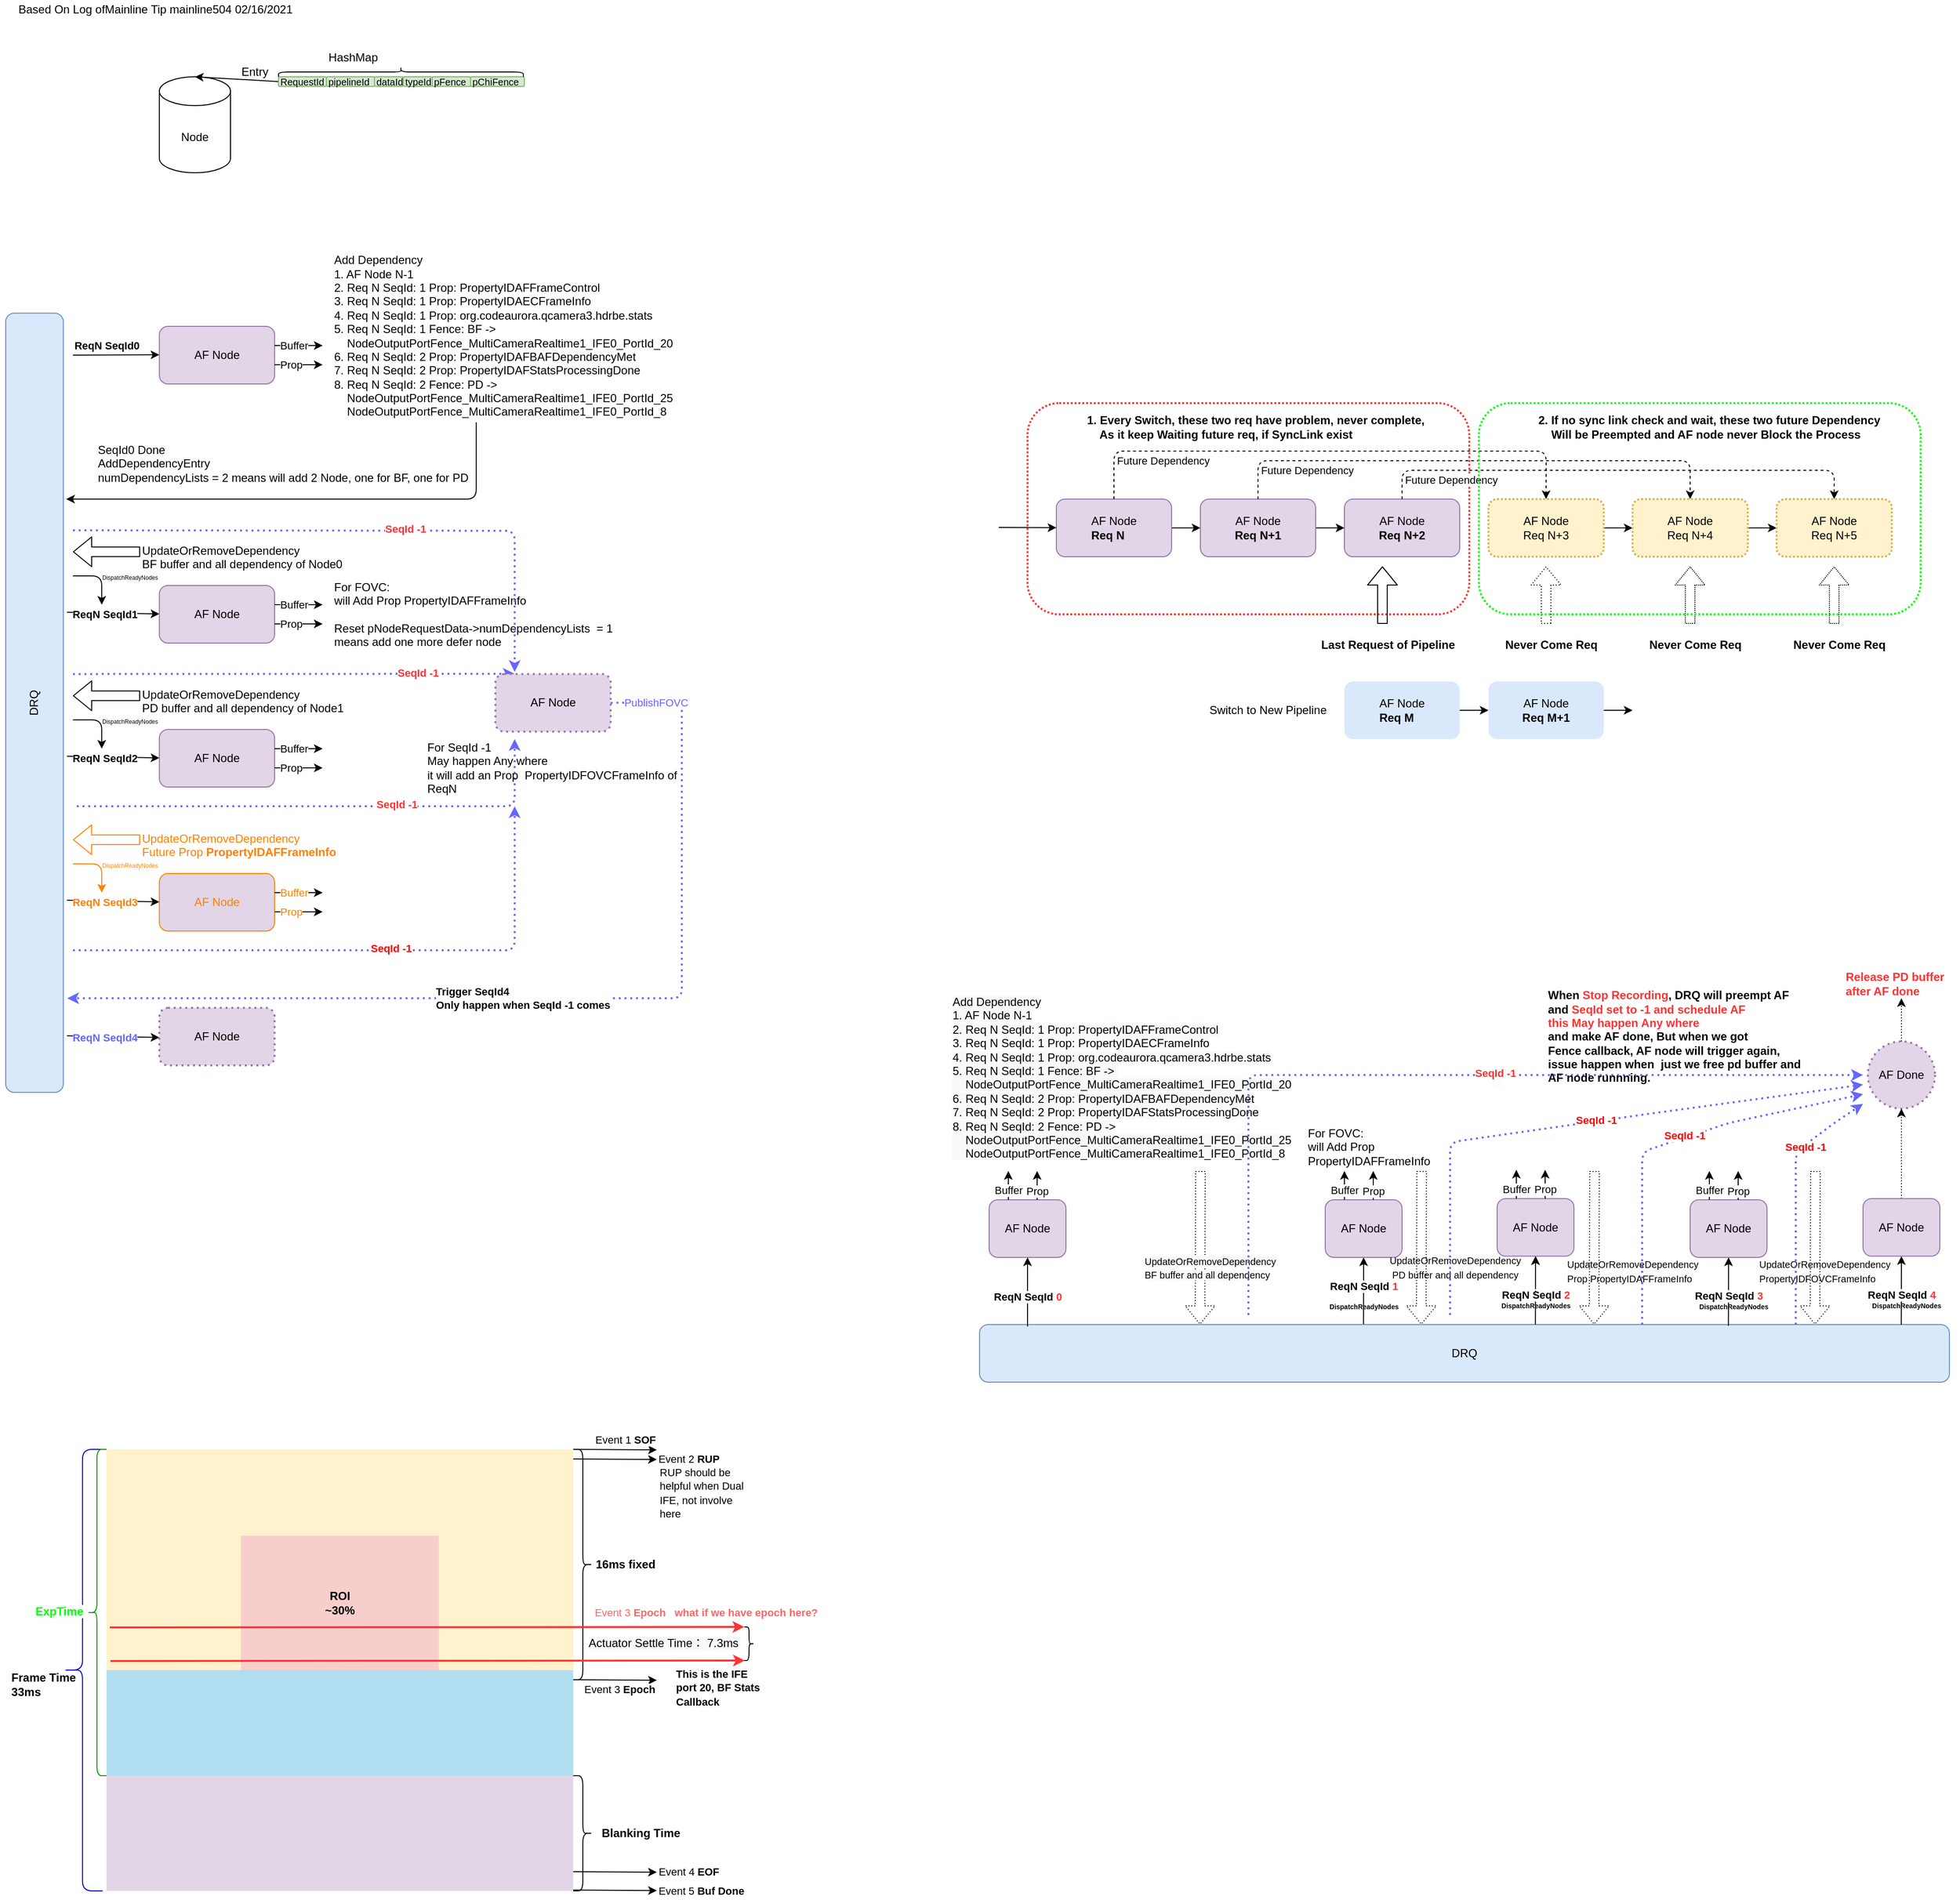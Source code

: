 <mxfile version="14.4.3" type="device"><diagram id="n86uJEzqxR3xXGKQT2xR" name="第 1 页"><mxGraphModel dx="1443" dy="827" grid="1" gridSize="10" guides="1" tooltips="1" connect="1" arrows="1" fold="1" page="1" pageScale="1" pageWidth="827" pageHeight="1169" math="0" shadow="0"><root><mxCell id="0"/><mxCell id="1" parent="0"/><mxCell id="4QI_SJd8MM26RfoYmw5_-89" value="" style="shape=flexArrow;endArrow=classic;html=1;dashed=1;dashPattern=1 2;" edge="1" parent="1"><mxGeometry width="50" height="50" relative="1" as="geometry"><mxPoint x="1900.4" y="1230.0" as="sourcePoint"/><mxPoint x="1900" y="1390.0" as="targetPoint"/></mxGeometry></mxCell><mxCell id="4QI_SJd8MM26RfoYmw5_-37" value="" style="endArrow=classic;html=1;entryX=0.5;entryY=1;entryDx=0;entryDy=0;exitX=0.056;exitY=0.021;exitDx=0;exitDy=0;exitPerimeter=0;" edge="1" parent="1" target="4QI_SJd8MM26RfoYmw5_-39"><mxGeometry width="50" height="50" relative="1" as="geometry"><mxPoint x="1429.84" y="1391.26" as="sourcePoint"/><mxPoint x="1380" y="1249.66" as="targetPoint"/></mxGeometry></mxCell><mxCell id="4QI_SJd8MM26RfoYmw5_-38" value="ReqN SeqId &lt;font color=&quot;#ff3333&quot;&gt;1&lt;/font&gt;" style="edgeLabel;html=1;align=center;verticalAlign=middle;resizable=0;points=[];fontStyle=1" vertex="1" connectable="0" parent="4QI_SJd8MM26RfoYmw5_-37"><mxGeometry x="-0.485" y="-1" relative="1" as="geometry"><mxPoint x="-0.88" y="-22.89" as="offset"/></mxGeometry></mxCell><mxCell id="4QI_SJd8MM26RfoYmw5_-66" value="" style="shape=flexArrow;endArrow=classic;html=1;dashed=1;dashPattern=1 2;" edge="1" parent="1"><mxGeometry width="50" height="50" relative="1" as="geometry"><mxPoint x="1260" y="1230" as="sourcePoint"/><mxPoint x="1259.6" y="1390" as="targetPoint"/></mxGeometry></mxCell><mxCell id="GkLThAKIKPV68L9b5dDl-20" value="" style="rounded=1;whiteSpace=wrap;html=1;dashed=1;dashPattern=1 1;strokeWidth=2;fillColor=none;strokeColor=#FF3333;" parent="1" vertex="1"><mxGeometry x="1080" y="430" width="460" height="220" as="geometry"/></mxCell><mxCell id="SI-wk6xjFz16UZBo-t6u-1" value="DRQ" style="rounded=1;whiteSpace=wrap;html=1;rotation=-90;fillColor=#dae8fc;strokeColor=#6c8ebf;" parent="1" vertex="1"><mxGeometry x="-360" y="712.2" width="811.88" height="60" as="geometry"/></mxCell><mxCell id="SI-wk6xjFz16UZBo-t6u-2" value="AF Node" style="rounded=1;whiteSpace=wrap;html=1;fillColor=#e1d5e7;strokeColor=#9673a6;" parent="1" vertex="1"><mxGeometry x="175.93" y="350" width="120" height="60" as="geometry"/></mxCell><mxCell id="SI-wk6xjFz16UZBo-t6u-4" value="" style="endArrow=classic;html=1;" parent="1" edge="1"><mxGeometry width="50" height="50" relative="1" as="geometry"><mxPoint x="85.93" y="380" as="sourcePoint"/><mxPoint x="175.93" y="379.66" as="targetPoint"/></mxGeometry></mxCell><mxCell id="SI-wk6xjFz16UZBo-t6u-5" value="ReqN SeqId0" style="edgeLabel;html=1;align=center;verticalAlign=middle;resizable=0;points=[];fontStyle=1" parent="SI-wk6xjFz16UZBo-t6u-4" vertex="1" connectable="0"><mxGeometry x="-0.485" y="-1" relative="1" as="geometry"><mxPoint x="11.55" y="-10.91" as="offset"/></mxGeometry></mxCell><mxCell id="SI-wk6xjFz16UZBo-t6u-6" value="" style="endArrow=classic;html=1;" parent="1" edge="1"><mxGeometry width="50" height="50" relative="1" as="geometry"><mxPoint x="295.93" y="370" as="sourcePoint"/><mxPoint x="345.93" y="370" as="targetPoint"/></mxGeometry></mxCell><mxCell id="SI-wk6xjFz16UZBo-t6u-9" value="Buffer" style="edgeLabel;html=1;align=center;verticalAlign=middle;resizable=0;points=[];" parent="SI-wk6xjFz16UZBo-t6u-6" vertex="1" connectable="0"><mxGeometry x="-0.51" y="-3" relative="1" as="geometry"><mxPoint x="7.59" y="-3" as="offset"/></mxGeometry></mxCell><mxCell id="SI-wk6xjFz16UZBo-t6u-7" value="" style="endArrow=classic;html=1;" parent="1" edge="1"><mxGeometry width="50" height="50" relative="1" as="geometry"><mxPoint x="295.93" y="390" as="sourcePoint"/><mxPoint x="345.93" y="390" as="targetPoint"/></mxGeometry></mxCell><mxCell id="SI-wk6xjFz16UZBo-t6u-11" value="Prop" style="edgeLabel;html=1;align=center;verticalAlign=middle;resizable=0;points=[];" parent="SI-wk6xjFz16UZBo-t6u-7" vertex="1" connectable="0"><mxGeometry x="-0.317" relative="1" as="geometry"><mxPoint as="offset"/></mxGeometry></mxCell><mxCell id="SI-wk6xjFz16UZBo-t6u-8" value="Add Dependency&lt;br&gt;1. AF Node N-1&lt;br&gt;2. Req N SeqId: 1 Prop: PropertyIDAFFrameControl&lt;br&gt;3. Req N SeqId: 1 Prop: PropertyIDAECFrameInfo&lt;br&gt;4. Req N SeqId: 1 Prop: org.codeaurora.qcamera3.hdrbe.stats&lt;br&gt;5. Req N SeqId: 1 Fence: BF -&amp;gt;&amp;nbsp;&lt;br&gt;&amp;nbsp; &amp;nbsp; NodeOutputPortFence_MultiCameraRealtime1_IFE0_PortId_20&lt;br&gt;6. Req N SeqId: 2 Prop:&amp;nbsp;PropertyIDAFBAFDependencyMet&lt;br&gt;7. Req N SeqId: 2 Prop:&amp;nbsp;PropertyIDAFStatsProcessingDone&lt;br&gt;8. Req N SeqId: 2 Fence: PD -&amp;gt;&lt;br&gt;&amp;nbsp; &amp;nbsp; NodeOutputPortFence_MultiCameraRealtime1_IFE0_PortId_25&lt;br&gt;&amp;nbsp; &amp;nbsp; NodeOutputPortFence_MultiCameraRealtime1_IFE0_PortId_8" style="text;html=1;strokeColor=none;fillColor=none;align=left;verticalAlign=middle;whiteSpace=wrap;rounded=0;" parent="1" vertex="1"><mxGeometry x="355.93" y="350" width="364.07" height="20" as="geometry"/></mxCell><mxCell id="SI-wk6xjFz16UZBo-t6u-12" value="" style="endArrow=classic;html=1;" parent="1" edge="1"><mxGeometry width="50" height="50" relative="1" as="geometry"><mxPoint x="505.93" y="450" as="sourcePoint"/><mxPoint x="78.93" y="530" as="targetPoint"/><Array as="points"><mxPoint x="505.93" y="530"/></Array></mxGeometry></mxCell><mxCell id="SI-wk6xjFz16UZBo-t6u-13" value="SeqId0 Done&lt;br&gt;&lt;div&gt;&lt;span&gt;AddDependencyEntry&lt;br&gt;numDependencyLists = 2 means will add 2 Node, one for BF, one for PD&lt;br&gt;&lt;/span&gt;&lt;/div&gt;&lt;div&gt;&lt;span&gt;&amp;nbsp; &amp;nbsp;&amp;nbsp;&lt;/span&gt;&lt;/div&gt;" style="text;html=1;align=left;verticalAlign=middle;resizable=0;points=[];autosize=1;" parent="1" vertex="1"><mxGeometry x="109.93" y="470" width="400" height="60" as="geometry"/></mxCell><mxCell id="SI-wk6xjFz16UZBo-t6u-16" value="" style="endArrow=classic;html=1;exitX=0.936;exitY=1.064;exitDx=0;exitDy=0;exitPerimeter=0;" parent="1" edge="1"><mxGeometry width="50" height="50" relative="1" as="geometry"><mxPoint x="79.77" y="647.84" as="sourcePoint"/><mxPoint x="175.93" y="649.66" as="targetPoint"/></mxGeometry></mxCell><mxCell id="SI-wk6xjFz16UZBo-t6u-17" value="ReqN SeqId1" style="edgeLabel;html=1;align=center;verticalAlign=middle;resizable=0;points=[];fontStyle=1" parent="SI-wk6xjFz16UZBo-t6u-16" vertex="1" connectable="0"><mxGeometry x="-0.485" y="-1" relative="1" as="geometry"><mxPoint x="14.48" as="offset"/></mxGeometry></mxCell><mxCell id="SI-wk6xjFz16UZBo-t6u-18" value="AF Node" style="rounded=1;whiteSpace=wrap;html=1;fillColor=#e1d5e7;strokeColor=#9673a6;" parent="1" vertex="1"><mxGeometry x="175.93" y="620" width="120" height="60" as="geometry"/></mxCell><mxCell id="SI-wk6xjFz16UZBo-t6u-19" value="" style="endArrow=classic;html=1;" parent="1" edge="1"><mxGeometry width="50" height="50" relative="1" as="geometry"><mxPoint x="295.93" y="660" as="sourcePoint"/><mxPoint x="345.93" y="660" as="targetPoint"/></mxGeometry></mxCell><mxCell id="SI-wk6xjFz16UZBo-t6u-20" value="Prop" style="edgeLabel;html=1;align=center;verticalAlign=middle;resizable=0;points=[];" parent="SI-wk6xjFz16UZBo-t6u-19" vertex="1" connectable="0"><mxGeometry x="-0.317" relative="1" as="geometry"><mxPoint as="offset"/></mxGeometry></mxCell><mxCell id="SI-wk6xjFz16UZBo-t6u-21" value="" style="endArrow=classic;html=1;" parent="1" edge="1"><mxGeometry width="50" height="50" relative="1" as="geometry"><mxPoint x="295.93" y="640" as="sourcePoint"/><mxPoint x="345.93" y="640" as="targetPoint"/></mxGeometry></mxCell><mxCell id="SI-wk6xjFz16UZBo-t6u-22" value="Buffer" style="edgeLabel;html=1;align=center;verticalAlign=middle;resizable=0;points=[];" parent="SI-wk6xjFz16UZBo-t6u-21" vertex="1" connectable="0"><mxGeometry x="-0.51" y="-3" relative="1" as="geometry"><mxPoint x="7.59" y="-3" as="offset"/></mxGeometry></mxCell><mxCell id="SI-wk6xjFz16UZBo-t6u-23" value="" style="shape=flexArrow;endArrow=classic;html=1;" parent="1" edge="1"><mxGeometry width="50" height="50" relative="1" as="geometry"><mxPoint x="155.93" y="584.83" as="sourcePoint"/><mxPoint x="85.93" y="584.83" as="targetPoint"/></mxGeometry></mxCell><mxCell id="SI-wk6xjFz16UZBo-t6u-24" value="UpdateOrRemoveDependency&lt;br&gt;BF buffer and all dependency of Node0&amp;nbsp;" style="text;whiteSpace=wrap;html=1;" parent="1" vertex="1"><mxGeometry x="155.93" y="570" width="420" height="30" as="geometry"/></mxCell><mxCell id="SI-wk6xjFz16UZBo-t6u-25" value="" style="endArrow=classic;html=1;" parent="1" edge="1"><mxGeometry width="50" height="50" relative="1" as="geometry"><mxPoint x="85.93" y="610" as="sourcePoint"/><mxPoint x="115.93" y="640" as="targetPoint"/><Array as="points"><mxPoint x="115.93" y="610"/></Array></mxGeometry></mxCell><mxCell id="SI-wk6xjFz16UZBo-t6u-26" value="&lt;font style=&quot;font-size: 6px&quot;&gt;DispatchReadyNodes&lt;/font&gt;" style="text;html=1;align=center;verticalAlign=middle;resizable=0;points=[];autosize=1;" parent="1" vertex="1"><mxGeometry x="109.93" y="600" width="70" height="20" as="geometry"/></mxCell><mxCell id="SI-wk6xjFz16UZBo-t6u-27" value="" style="endArrow=classic;html=1;exitX=0.936;exitY=1.064;exitDx=0;exitDy=0;exitPerimeter=0;" parent="1" edge="1"><mxGeometry width="50" height="50" relative="1" as="geometry"><mxPoint x="79.77" y="797.84" as="sourcePoint"/><mxPoint x="175.93" y="799.66" as="targetPoint"/></mxGeometry></mxCell><mxCell id="SI-wk6xjFz16UZBo-t6u-28" value="ReqN SeqId2" style="edgeLabel;html=1;align=center;verticalAlign=middle;resizable=0;points=[];fontStyle=1" parent="SI-wk6xjFz16UZBo-t6u-27" vertex="1" connectable="0"><mxGeometry x="-0.485" y="-1" relative="1" as="geometry"><mxPoint x="14.48" as="offset"/></mxGeometry></mxCell><mxCell id="SI-wk6xjFz16UZBo-t6u-29" value="AF Node" style="rounded=1;whiteSpace=wrap;html=1;fillColor=#e1d5e7;strokeColor=#9673a6;" parent="1" vertex="1"><mxGeometry x="175.93" y="770" width="120" height="60" as="geometry"/></mxCell><mxCell id="SI-wk6xjFz16UZBo-t6u-30" value="" style="endArrow=classic;html=1;" parent="1" edge="1"><mxGeometry width="50" height="50" relative="1" as="geometry"><mxPoint x="295.93" y="810" as="sourcePoint"/><mxPoint x="345.93" y="810" as="targetPoint"/></mxGeometry></mxCell><mxCell id="SI-wk6xjFz16UZBo-t6u-31" value="Prop" style="edgeLabel;html=1;align=center;verticalAlign=middle;resizable=0;points=[];" parent="SI-wk6xjFz16UZBo-t6u-30" vertex="1" connectable="0"><mxGeometry x="-0.317" relative="1" as="geometry"><mxPoint as="offset"/></mxGeometry></mxCell><mxCell id="SI-wk6xjFz16UZBo-t6u-32" value="" style="endArrow=classic;html=1;" parent="1" edge="1"><mxGeometry width="50" height="50" relative="1" as="geometry"><mxPoint x="295.93" y="790" as="sourcePoint"/><mxPoint x="345.93" y="790" as="targetPoint"/></mxGeometry></mxCell><mxCell id="SI-wk6xjFz16UZBo-t6u-33" value="Buffer" style="edgeLabel;html=1;align=center;verticalAlign=middle;resizable=0;points=[];" parent="SI-wk6xjFz16UZBo-t6u-32" vertex="1" connectable="0"><mxGeometry x="-0.51" y="-3" relative="1" as="geometry"><mxPoint x="7.59" y="-3" as="offset"/></mxGeometry></mxCell><mxCell id="SI-wk6xjFz16UZBo-t6u-34" value="" style="shape=flexArrow;endArrow=classic;html=1;" parent="1" edge="1"><mxGeometry width="50" height="50" relative="1" as="geometry"><mxPoint x="155.93" y="734.83" as="sourcePoint"/><mxPoint x="85.93" y="734.83" as="targetPoint"/></mxGeometry></mxCell><mxCell id="SI-wk6xjFz16UZBo-t6u-35" value="UpdateOrRemoveDependency&lt;br&gt;PD buffer and all dependency of Node1" style="text;whiteSpace=wrap;html=1;" parent="1" vertex="1"><mxGeometry x="155.93" y="720" width="420" height="30" as="geometry"/></mxCell><mxCell id="SI-wk6xjFz16UZBo-t6u-36" value="" style="endArrow=classic;html=1;" parent="1" edge="1"><mxGeometry width="50" height="50" relative="1" as="geometry"><mxPoint x="85.93" y="760" as="sourcePoint"/><mxPoint x="115.93" y="790" as="targetPoint"/><Array as="points"><mxPoint x="115.93" y="760"/></Array></mxGeometry></mxCell><mxCell id="SI-wk6xjFz16UZBo-t6u-37" value="&lt;font style=&quot;font-size: 6px&quot;&gt;DispatchReadyNodes&lt;/font&gt;" style="text;html=1;align=center;verticalAlign=middle;resizable=0;points=[];autosize=1;" parent="1" vertex="1"><mxGeometry x="109.93" y="750" width="70" height="20" as="geometry"/></mxCell><mxCell id="SI-wk6xjFz16UZBo-t6u-39" value="For FOVC:&lt;br&gt;will Add Prop&amp;nbsp;PropertyIDAFFrameInfo&lt;br&gt;&lt;br&gt;Reset&amp;nbsp;pNodeRequestData-&amp;gt;numDependencyLists&amp;nbsp; = 1 &lt;br&gt;means add one more defer node" style="text;html=1;strokeColor=none;fillColor=none;align=left;verticalAlign=middle;whiteSpace=wrap;rounded=0;" parent="1" vertex="1"><mxGeometry x="355.93" y="640" width="360" height="20" as="geometry"/></mxCell><mxCell id="SI-wk6xjFz16UZBo-t6u-40" value="" style="endArrow=classic;html=1;exitX=0.936;exitY=1.064;exitDx=0;exitDy=0;exitPerimeter=0;fontColor=#FF8000;" parent="1" edge="1"><mxGeometry width="50" height="50" relative="1" as="geometry"><mxPoint x="79.77" y="947.84" as="sourcePoint"/><mxPoint x="175.93" y="949.66" as="targetPoint"/></mxGeometry></mxCell><mxCell id="SI-wk6xjFz16UZBo-t6u-41" value="ReqN SeqId3" style="edgeLabel;html=1;align=center;verticalAlign=middle;resizable=0;points=[];fontStyle=1;fontColor=#FF8000;" parent="SI-wk6xjFz16UZBo-t6u-40" vertex="1" connectable="0"><mxGeometry x="-0.485" y="-1" relative="1" as="geometry"><mxPoint x="14.48" as="offset"/></mxGeometry></mxCell><mxCell id="SI-wk6xjFz16UZBo-t6u-42" value="AF Node" style="rounded=1;whiteSpace=wrap;html=1;fillColor=#e1d5e7;fontColor=#FF8000;strokeColor=#FF8000;" parent="1" vertex="1"><mxGeometry x="175.93" y="920" width="120" height="60" as="geometry"/></mxCell><mxCell id="SI-wk6xjFz16UZBo-t6u-43" value="" style="endArrow=classic;html=1;fontColor=#FF8000;" parent="1" edge="1"><mxGeometry width="50" height="50" relative="1" as="geometry"><mxPoint x="295.93" y="960" as="sourcePoint"/><mxPoint x="345.93" y="960" as="targetPoint"/></mxGeometry></mxCell><mxCell id="SI-wk6xjFz16UZBo-t6u-44" value="Prop" style="edgeLabel;html=1;align=center;verticalAlign=middle;resizable=0;points=[];fontColor=#FF8000;" parent="SI-wk6xjFz16UZBo-t6u-43" vertex="1" connectable="0"><mxGeometry x="-0.317" relative="1" as="geometry"><mxPoint as="offset"/></mxGeometry></mxCell><mxCell id="SI-wk6xjFz16UZBo-t6u-45" value="" style="endArrow=classic;html=1;fontColor=#FF8000;" parent="1" edge="1"><mxGeometry width="50" height="50" relative="1" as="geometry"><mxPoint x="295.93" y="940" as="sourcePoint"/><mxPoint x="345.93" y="940" as="targetPoint"/></mxGeometry></mxCell><mxCell id="SI-wk6xjFz16UZBo-t6u-46" value="Buffer" style="edgeLabel;html=1;align=center;verticalAlign=middle;resizable=0;points=[];fontColor=#FF8000;" parent="SI-wk6xjFz16UZBo-t6u-45" vertex="1" connectable="0"><mxGeometry x="-0.51" y="-3" relative="1" as="geometry"><mxPoint x="7.59" y="-3" as="offset"/></mxGeometry></mxCell><mxCell id="SI-wk6xjFz16UZBo-t6u-47" value="" style="shape=flexArrow;endArrow=classic;html=1;fontColor=#FF8000;strokeColor=#FF8000;" parent="1" edge="1"><mxGeometry width="50" height="50" relative="1" as="geometry"><mxPoint x="155.93" y="884.83" as="sourcePoint"/><mxPoint x="85.93" y="884.83" as="targetPoint"/></mxGeometry></mxCell><mxCell id="SI-wk6xjFz16UZBo-t6u-48" value="UpdateOrRemoveDependency&lt;br&gt;Future Prop&lt;b&gt;&amp;nbsp;PropertyIDAFFrameInfo&lt;/b&gt;" style="text;whiteSpace=wrap;html=1;fontColor=#FF8000;" parent="1" vertex="1"><mxGeometry x="155.93" y="870" width="420" height="30" as="geometry"/></mxCell><mxCell id="SI-wk6xjFz16UZBo-t6u-49" value="" style="endArrow=classic;html=1;fontColor=#FF8000;strokeColor=#FF8000;" parent="1" edge="1"><mxGeometry width="50" height="50" relative="1" as="geometry"><mxPoint x="85.93" y="910" as="sourcePoint"/><mxPoint x="115.93" y="940" as="targetPoint"/><Array as="points"><mxPoint x="115.93" y="910"/></Array></mxGeometry></mxCell><mxCell id="SI-wk6xjFz16UZBo-t6u-50" value="&lt;font style=&quot;font-size: 6px&quot;&gt;DispatchReadyNodes&lt;/font&gt;" style="text;html=1;align=center;verticalAlign=middle;resizable=0;points=[];autosize=1;fontColor=#FF8000;" parent="1" vertex="1"><mxGeometry x="109.93" y="900" width="70" height="20" as="geometry"/></mxCell><mxCell id="SI-wk6xjFz16UZBo-t6u-52" value="" style="endArrow=classic;html=1;strokeWidth=2;strokeColor=#6666FF;dashed=1;dashPattern=1 2;" parent="1" edge="1"><mxGeometry width="50" height="50" relative="1" as="geometry"><mxPoint x="89.93" y="850" as="sourcePoint"/><mxPoint x="545.93" y="780" as="targetPoint"/><Array as="points"><mxPoint x="545.93" y="850"/></Array></mxGeometry></mxCell><mxCell id="SI-wk6xjFz16UZBo-t6u-63" value="&lt;font color=&quot;#ff3333&quot;&gt;SeqId -1&lt;/font&gt;" style="edgeLabel;html=1;align=center;verticalAlign=middle;resizable=0;points=[];fontStyle=1" parent="SI-wk6xjFz16UZBo-t6u-52" vertex="1" connectable="0"><mxGeometry x="0.267" y="2" relative="1" as="geometry"><mxPoint as="offset"/></mxGeometry></mxCell><mxCell id="SI-wk6xjFz16UZBo-t6u-54" value="" style="endArrow=classic;html=1;strokeWidth=2;strokeColor=#6666FF;dashed=1;dashPattern=1 2;" parent="1" edge="1"><mxGeometry width="50" height="50" relative="1" as="geometry"><mxPoint x="85.93" y="1000" as="sourcePoint"/><mxPoint x="545.93" y="850" as="targetPoint"/><Array as="points"><mxPoint x="545.93" y="1000"/></Array></mxGeometry></mxCell><mxCell id="SI-wk6xjFz16UZBo-t6u-64" value="&lt;font color=&quot;#ff0000&quot;&gt;SeqId -1&lt;/font&gt;" style="edgeLabel;html=1;align=center;verticalAlign=middle;resizable=0;points=[];fontStyle=1" parent="SI-wk6xjFz16UZBo-t6u-54" vertex="1" connectable="0"><mxGeometry x="0.086" y="2" relative="1" as="geometry"><mxPoint as="offset"/></mxGeometry></mxCell><mxCell id="SI-wk6xjFz16UZBo-t6u-55" value="" style="endArrow=classic;html=1;strokeWidth=2;strokeColor=#6666FF;dashed=1;dashPattern=1 2;" parent="1" edge="1"><mxGeometry width="50" height="50" relative="1" as="geometry"><mxPoint x="85.93" y="712.2" as="sourcePoint"/><mxPoint x="545.93" y="712" as="targetPoint"/></mxGeometry></mxCell><mxCell id="SI-wk6xjFz16UZBo-t6u-61" value="&lt;font color=&quot;#ff3333&quot;&gt;SeqId -1&lt;/font&gt;" style="edgeLabel;html=1;align=center;verticalAlign=middle;resizable=0;points=[];fontStyle=1" parent="SI-wk6xjFz16UZBo-t6u-55" vertex="1" connectable="0"><mxGeometry x="0.559" y="1" relative="1" as="geometry"><mxPoint as="offset"/></mxGeometry></mxCell><mxCell id="SI-wk6xjFz16UZBo-t6u-56" value="" style="endArrow=classic;html=1;strokeWidth=2;strokeColor=#6666FF;dashed=1;dashPattern=1 2;" parent="1" edge="1"><mxGeometry width="50" height="50" relative="1" as="geometry"><mxPoint x="85.93" y="562.5" as="sourcePoint"/><mxPoint x="545.93" y="710" as="targetPoint"/><Array as="points"><mxPoint x="545.93" y="563"/></Array></mxGeometry></mxCell><mxCell id="SI-wk6xjFz16UZBo-t6u-57" value="&lt;b&gt;&lt;font color=&quot;#ff3333&quot;&gt;SeqId -1&lt;/font&gt;&lt;/b&gt;" style="edgeLabel;html=1;align=center;verticalAlign=middle;resizable=0;points=[];" parent="SI-wk6xjFz16UZBo-t6u-56" vertex="1" connectable="0"><mxGeometry x="0.142" y="2" relative="1" as="geometry"><mxPoint x="-1" as="offset"/></mxGeometry></mxCell><mxCell id="SI-wk6xjFz16UZBo-t6u-65" value="AF Node" style="rounded=1;whiteSpace=wrap;html=1;fillColor=#e1d5e7;dashed=1;dashPattern=1 2;strokeWidth=2;strokeColor=#9673a6;" parent="1" vertex="1"><mxGeometry x="525.93" y="712.2" width="120" height="60" as="geometry"/></mxCell><mxCell id="SI-wk6xjFz16UZBo-t6u-66" value="For SeqId -1&lt;br&gt;May happen Any where&lt;br&gt;it will add an Prop&amp;nbsp;&amp;nbsp;PropertyIDFOVCFrameInfo of&lt;br&gt;ReqN" style="text;html=1;strokeColor=none;fillColor=none;align=left;verticalAlign=middle;whiteSpace=wrap;rounded=0;dashed=1;dashPattern=1 2;" parent="1" vertex="1"><mxGeometry x="452.93" y="800" width="270" height="20" as="geometry"/></mxCell><mxCell id="SI-wk6xjFz16UZBo-t6u-67" value="Based On Log ofMainline Tip mainline504 02/16/2021" style="text;html=1;strokeColor=none;fillColor=none;align=center;verticalAlign=middle;whiteSpace=wrap;rounded=0;dashed=1;dashPattern=1 2;" parent="1" vertex="1"><mxGeometry x="10" y="10" width="324" height="20" as="geometry"/></mxCell><mxCell id="XafRzXH5r0aC7H4Jmaqe-1" value="AF Node" style="rounded=1;whiteSpace=wrap;html=1;fillColor=#e1d5e7;dashed=1;dashPattern=1 2;strokeWidth=2;strokeColor=#9673a6;" parent="1" vertex="1"><mxGeometry x="175.93" y="1060" width="120" height="60" as="geometry"/></mxCell><mxCell id="XafRzXH5r0aC7H4Jmaqe-5" value="" style="endArrow=classic;html=1;exitX=0.936;exitY=1.064;exitDx=0;exitDy=0;exitPerimeter=0;" parent="1" edge="1"><mxGeometry width="50" height="50" relative="1" as="geometry"><mxPoint x="79.77" y="1089.09" as="sourcePoint"/><mxPoint x="175.93" y="1090.91" as="targetPoint"/></mxGeometry></mxCell><mxCell id="XafRzXH5r0aC7H4Jmaqe-6" value="ReqN SeqId4" style="edgeLabel;html=1;align=center;verticalAlign=middle;resizable=0;points=[];fontStyle=1;fontColor=#6666FF;" parent="XafRzXH5r0aC7H4Jmaqe-5" vertex="1" connectable="0"><mxGeometry x="-0.485" y="-1" relative="1" as="geometry"><mxPoint x="14.48" as="offset"/></mxGeometry></mxCell><mxCell id="XafRzXH5r0aC7H4Jmaqe-7" value="" style="endArrow=classic;html=1;fontColor=#6666FF;exitX=1;exitY=0.5;exitDx=0;exitDy=0;dashed=1;dashPattern=1 2;strokeColor=#6666FF;strokeWidth=2;" parent="1" source="SI-wk6xjFz16UZBo-t6u-65" edge="1"><mxGeometry width="50" height="50" relative="1" as="geometry"><mxPoint x="680" y="1040" as="sourcePoint"/><mxPoint x="80" y="1050" as="targetPoint"/><Array as="points"><mxPoint x="720" y="742"/><mxPoint x="720" y="1050"/></Array></mxGeometry></mxCell><mxCell id="XafRzXH5r0aC7H4Jmaqe-11" value="PublishFOVC" style="edgeLabel;html=1;align=center;verticalAlign=middle;resizable=0;points=[];fontColor=#6666FF;" parent="XafRzXH5r0aC7H4Jmaqe-7" vertex="1" connectable="0"><mxGeometry x="-0.909" relative="1" as="geometry"><mxPoint as="offset"/></mxGeometry></mxCell><mxCell id="XafRzXH5r0aC7H4Jmaqe-12" value="&lt;font color=&quot;#000000&quot;&gt;Trigger SeqId4&lt;br&gt;&lt;/font&gt;&lt;div&gt;&lt;font color=&quot;#000000&quot;&gt;Only happen when SeqId -1 comes&lt;/font&gt;&lt;/div&gt;" style="edgeLabel;html=1;align=left;verticalAlign=middle;resizable=0;points=[];fontColor=#6666FF;fontStyle=1" parent="XafRzXH5r0aC7H4Jmaqe-7" vertex="1" connectable="0"><mxGeometry x="0.253" relative="1" as="geometry"><mxPoint as="offset"/></mxGeometry></mxCell><mxCell id="QCF4238ylkLHSihV2SWU-1" value="Node" style="shape=cylinder3;whiteSpace=wrap;html=1;boundedLbl=1;backgroundOutline=1;size=15;" parent="1" vertex="1"><mxGeometry x="175.93" y="90" width="74.07" height="100" as="geometry"/></mxCell><mxCell id="QCF4238ylkLHSihV2SWU-2" value="" style="endArrow=classic;html=1;entryX=0.5;entryY=0;entryDx=0;entryDy=0;entryPerimeter=0;exitX=0;exitY=0.5;exitDx=0;exitDy=0;" parent="1" source="QCF4238ylkLHSihV2SWU-7" target="QCF4238ylkLHSihV2SWU-1" edge="1"><mxGeometry width="50" height="50" relative="1" as="geometry"><mxPoint x="300" y="100" as="sourcePoint"/><mxPoint x="470" y="130" as="targetPoint"/><Array as="points"/></mxGeometry></mxCell><mxCell id="QCF4238ylkLHSihV2SWU-14" value="" style="group" parent="1" vertex="1" connectable="0"><mxGeometry x="300" y="90" width="256" height="10" as="geometry"/></mxCell><mxCell id="QCF4238ylkLHSihV2SWU-7" value="&lt;font style=&quot;font-size: 10px&quot;&gt;RequestId&lt;/font&gt;" style="rounded=1;whiteSpace=wrap;html=1;fillColor=#d5e8d4;strokeColor=#82b366;align=left;" parent="QCF4238ylkLHSihV2SWU-14" vertex="1"><mxGeometry width="50" height="10" as="geometry"/></mxCell><mxCell id="QCF4238ylkLHSihV2SWU-9" value="&lt;font style=&quot;font-size: 10px&quot;&gt;pipelineId&lt;/font&gt;" style="rounded=1;whiteSpace=wrap;html=1;fillColor=#d5e8d4;strokeColor=#82b366;align=left;" parent="QCF4238ylkLHSihV2SWU-14" vertex="1"><mxGeometry x="50" width="50" height="10" as="geometry"/></mxCell><mxCell id="QCF4238ylkLHSihV2SWU-10" value="&lt;font style=&quot;font-size: 10px&quot;&gt;dataId&lt;/font&gt;" style="rounded=1;whiteSpace=wrap;html=1;fillColor=#d5e8d4;strokeColor=#82b366;align=left;" parent="QCF4238ylkLHSihV2SWU-14" vertex="1"><mxGeometry x="100" width="30" height="10" as="geometry"/></mxCell><mxCell id="QCF4238ylkLHSihV2SWU-11" value="&lt;font style=&quot;font-size: 10px&quot;&gt;typeId&lt;/font&gt;" style="rounded=1;whiteSpace=wrap;html=1;fillColor=#d5e8d4;strokeColor=#82b366;align=left;" parent="QCF4238ylkLHSihV2SWU-14" vertex="1"><mxGeometry x="130" width="30" height="10" as="geometry"/></mxCell><mxCell id="QCF4238ylkLHSihV2SWU-12" value="&lt;font style=&quot;font-size: 10px&quot;&gt;pFence&lt;/font&gt;" style="rounded=1;whiteSpace=wrap;html=1;fillColor=#d5e8d4;strokeColor=#82b366;align=left;" parent="QCF4238ylkLHSihV2SWU-14" vertex="1"><mxGeometry x="160" width="40" height="10" as="geometry"/></mxCell><mxCell id="QCF4238ylkLHSihV2SWU-13" value="&lt;font style=&quot;font-size: 10px&quot;&gt;pChiFence&lt;/font&gt;" style="rounded=1;whiteSpace=wrap;html=1;fillColor=#d5e8d4;strokeColor=#82b366;align=left;" parent="QCF4238ylkLHSihV2SWU-14" vertex="1"><mxGeometry x="200" width="56" height="10" as="geometry"/></mxCell><mxCell id="QCF4238ylkLHSihV2SWU-16" value="" style="shape=curlyBracket;whiteSpace=wrap;html=1;rounded=1;fillColor=#ffffff;rotation=90;" parent="1" vertex="1"><mxGeometry x="422.5" y="-42.5" width="10" height="255" as="geometry"/></mxCell><mxCell id="QCF4238ylkLHSihV2SWU-17" value="HashMap&amp;nbsp;" style="text;html=1;align=center;verticalAlign=middle;resizable=0;points=[];autosize=1;" parent="1" vertex="1"><mxGeometry x="344" y="60" width="70" height="20" as="geometry"/></mxCell><mxCell id="QCF4238ylkLHSihV2SWU-18" value="Entry" style="text;html=1;align=center;verticalAlign=middle;resizable=0;points=[];autosize=1;" parent="1" vertex="1"><mxGeometry x="255" y="75" width="40" height="20" as="geometry"/></mxCell><mxCell id="GkLThAKIKPV68L9b5dDl-5" value="" style="edgeStyle=orthogonalEdgeStyle;rounded=0;orthogonalLoop=1;jettySize=auto;html=1;" parent="1" source="GkLThAKIKPV68L9b5dDl-1" target="GkLThAKIKPV68L9b5dDl-2" edge="1"><mxGeometry relative="1" as="geometry"/></mxCell><mxCell id="GkLThAKIKPV68L9b5dDl-1" value="AF Node&lt;br&gt;&lt;div style=&quot;text-align: left&quot;&gt;&lt;span&gt;&lt;b&gt;Req N&lt;/b&gt;&lt;/span&gt;&lt;/div&gt;" style="rounded=1;whiteSpace=wrap;html=1;fillColor=#e1d5e7;strokeColor=#9673a6;" parent="1" vertex="1"><mxGeometry x="1110" y="530" width="120" height="60" as="geometry"/></mxCell><mxCell id="4QI_SJd8MM26RfoYmw5_-2" value="" style="edgeStyle=orthogonalEdgeStyle;rounded=0;orthogonalLoop=1;jettySize=auto;html=1;" edge="1" parent="1" source="GkLThAKIKPV68L9b5dDl-2" target="4QI_SJd8MM26RfoYmw5_-1"><mxGeometry relative="1" as="geometry"/></mxCell><mxCell id="GkLThAKIKPV68L9b5dDl-2" value="AF Node&lt;br&gt;&lt;div style=&quot;text-align: left&quot;&gt;&lt;b&gt;Req N+1&lt;/b&gt;&lt;/div&gt;" style="rounded=1;whiteSpace=wrap;html=1;fillColor=#e1d5e7;strokeColor=#9673a6;" parent="1" vertex="1"><mxGeometry x="1260" y="530" width="120" height="60" as="geometry"/></mxCell><mxCell id="GkLThAKIKPV68L9b5dDl-7" value="" style="edgeStyle=orthogonalEdgeStyle;rounded=0;orthogonalLoop=1;jettySize=auto;html=1;" parent="1" source="GkLThAKIKPV68L9b5dDl-3" target="GkLThAKIKPV68L9b5dDl-4" edge="1"><mxGeometry relative="1" as="geometry"/></mxCell><mxCell id="GkLThAKIKPV68L9b5dDl-3" value="AF Node&lt;br&gt;Req N+3" style="rounded=1;whiteSpace=wrap;html=1;fillColor=#fff2cc;strokeColor=#d6b656;dashed=1;dashPattern=1 1;strokeWidth=2;" parent="1" vertex="1"><mxGeometry x="1560" y="530" width="120" height="60" as="geometry"/></mxCell><mxCell id="4QI_SJd8MM26RfoYmw5_-4" value="" style="edgeStyle=orthogonalEdgeStyle;rounded=0;orthogonalLoop=1;jettySize=auto;html=1;" edge="1" parent="1" source="GkLThAKIKPV68L9b5dDl-4" target="4QI_SJd8MM26RfoYmw5_-3"><mxGeometry relative="1" as="geometry"/></mxCell><mxCell id="GkLThAKIKPV68L9b5dDl-4" value="AF Node&lt;br&gt;Req N+4" style="rounded=1;whiteSpace=wrap;html=1;fillColor=#fff2cc;strokeColor=#d6b656;dashed=1;dashPattern=1 1;strokeWidth=2;" parent="1" vertex="1"><mxGeometry x="1710" y="530" width="120" height="60" as="geometry"/></mxCell><mxCell id="GkLThAKIKPV68L9b5dDl-9" value="" style="endArrow=classic;html=1;" parent="1" edge="1"><mxGeometry width="50" height="50" relative="1" as="geometry"><mxPoint x="1050" y="559.5" as="sourcePoint"/><mxPoint x="1110" y="559.79" as="targetPoint"/></mxGeometry></mxCell><mxCell id="GkLThAKIKPV68L9b5dDl-10" value="" style="shape=flexArrow;endArrow=classic;html=1;" parent="1" edge="1"><mxGeometry width="50" height="50" relative="1" as="geometry"><mxPoint x="1449.58" y="660" as="sourcePoint"/><mxPoint x="1449.58" y="600" as="targetPoint"/></mxGeometry></mxCell><mxCell id="GkLThAKIKPV68L9b5dDl-11" value="Last Request of Pipeline" style="text;html=1;align=center;verticalAlign=middle;resizable=0;points=[];autosize=1;fontStyle=1" parent="1" vertex="1"><mxGeometry x="1380" y="672.2" width="150" height="20" as="geometry"/></mxCell><mxCell id="GkLThAKIKPV68L9b5dDl-12" value="" style="shape=flexArrow;endArrow=classic;html=1;dashed=1;dashPattern=1 2;strokeWidth=1;fontStyle=0" parent="1" edge="1"><mxGeometry width="50" height="50" relative="1" as="geometry"><mxPoint x="1620" y="660" as="sourcePoint"/><mxPoint x="1620" y="600" as="targetPoint"/></mxGeometry></mxCell><mxCell id="GkLThAKIKPV68L9b5dDl-13" value="" style="shape=flexArrow;endArrow=classic;html=1;dashed=1;dashPattern=1 1;" parent="1" edge="1"><mxGeometry width="50" height="50" relative="1" as="geometry"><mxPoint x="1770" y="660" as="sourcePoint"/><mxPoint x="1770" y="600" as="targetPoint"/></mxGeometry></mxCell><mxCell id="GkLThAKIKPV68L9b5dDl-14" value="Never Come Req" style="text;html=1;align=center;verticalAlign=middle;resizable=0;points=[];autosize=1;fontStyle=1" parent="1" vertex="1"><mxGeometry x="1570" y="672.2" width="110" height="20" as="geometry"/></mxCell><mxCell id="GkLThAKIKPV68L9b5dDl-15" value="Never Come Req" style="text;html=1;align=center;verticalAlign=middle;resizable=0;points=[];autosize=1;fontStyle=1" parent="1" vertex="1"><mxGeometry x="1720" y="672.2" width="110" height="20" as="geometry"/></mxCell><mxCell id="GkLThAKIKPV68L9b5dDl-16" value="" style="endArrow=classic;html=1;dashed=1;strokeWidth=1;exitX=0.5;exitY=0;exitDx=0;exitDy=0;entryX=0.5;entryY=0;entryDx=0;entryDy=0;" parent="1" source="GkLThAKIKPV68L9b5dDl-1" target="GkLThAKIKPV68L9b5dDl-3" edge="1"><mxGeometry width="50" height="50" relative="1" as="geometry"><mxPoint x="1230" y="690" as="sourcePoint"/><mxPoint x="1500" y="520" as="targetPoint"/><Array as="points"><mxPoint x="1170" y="480"/><mxPoint x="1270" y="480"/><mxPoint x="1620" y="480"/></Array></mxGeometry></mxCell><mxCell id="GkLThAKIKPV68L9b5dDl-18" value="Future Dependency" style="edgeLabel;html=1;align=center;verticalAlign=middle;resizable=0;points=[];" parent="GkLThAKIKPV68L9b5dDl-16" vertex="1" connectable="0"><mxGeometry x="-0.324" y="-1" relative="1" as="geometry"><mxPoint x="-85.71" y="9" as="offset"/></mxGeometry></mxCell><mxCell id="GkLThAKIKPV68L9b5dDl-19" value="Future Dependency" style="edgeLabel;html=1;align=center;verticalAlign=middle;resizable=0;points=[];" parent="GkLThAKIKPV68L9b5dDl-16" vertex="1" connectable="0"><mxGeometry x="-0.324" y="-1" relative="1" as="geometry"><mxPoint x="64.29" y="19" as="offset"/></mxGeometry></mxCell><mxCell id="4QI_SJd8MM26RfoYmw5_-6" value="Future Dependency" style="edgeLabel;html=1;align=center;verticalAlign=middle;resizable=0;points=[];" vertex="1" connectable="0" parent="GkLThAKIKPV68L9b5dDl-16"><mxGeometry x="-0.324" y="-1" relative="1" as="geometry"><mxPoint x="214.29" y="29" as="offset"/></mxGeometry></mxCell><mxCell id="GkLThAKIKPV68L9b5dDl-17" value="" style="endArrow=classic;html=1;dashed=1;strokeWidth=1;exitX=0.5;exitY=0;exitDx=0;exitDy=0;entryX=0.5;entryY=0;entryDx=0;entryDy=0;" parent="1" edge="1" target="GkLThAKIKPV68L9b5dDl-4"><mxGeometry width="50" height="50" relative="1" as="geometry"><mxPoint x="1320" y="530" as="sourcePoint"/><mxPoint x="1680" y="520" as="targetPoint"/><Array as="points"><mxPoint x="1320" y="490"/><mxPoint x="1450" y="490"/><mxPoint x="1770" y="490"/></Array></mxGeometry></mxCell><mxCell id="GkLThAKIKPV68L9b5dDl-21" value="1. Every Switch, these two req have problem, never complete, &lt;br&gt;&amp;nbsp; &amp;nbsp; As it keep Waiting future req, if &lt;span&gt;SyncLink&lt;/span&gt; exist" style="text;html=1;align=left;verticalAlign=middle;resizable=0;points=[];autosize=1;fontStyle=1" parent="1" vertex="1"><mxGeometry x="1140" y="440.0" width="370" height="30" as="geometry"/></mxCell><mxCell id="GkLThAKIKPV68L9b5dDl-22" value="" style="rounded=1;whiteSpace=wrap;html=1;dashed=1;dashPattern=1 1;strokeWidth=2;fillColor=none;strokeColor=#00FF00;" parent="1" vertex="1"><mxGeometry x="1550" y="430" width="460" height="220" as="geometry"/></mxCell><mxCell id="GkLThAKIKPV68L9b5dDl-23" value="2. If no sync link check and wait, these two future Dependency&lt;br&gt;&amp;nbsp; &amp;nbsp; Will be Preempted and AF node never Block the Process" style="text;html=1;align=left;verticalAlign=middle;resizable=0;points=[];autosize=1;fontStyle=1" parent="1" vertex="1"><mxGeometry x="1610" y="440.0" width="370" height="30" as="geometry"/></mxCell><mxCell id="6BFjgXMa8qJFpPYBawfr-2" value="" style="rounded=0;whiteSpace=wrap;html=1;fillColor=#b1ddf0;strokeColor=none;" parent="1" vertex="1"><mxGeometry x="120.93" y="1520.01" width="486" height="340" as="geometry"/></mxCell><mxCell id="6BFjgXMa8qJFpPYBawfr-3" value="" style="shape=curlyBracket;whiteSpace=wrap;html=1;rounded=1;fillColor=none;strokeColor=#0000CC;" parent="1" vertex="1"><mxGeometry x="75" y="1520.01" width="41.86" height="460" as="geometry"/></mxCell><mxCell id="6BFjgXMa8qJFpPYBawfr-4" value="&lt;div style=&quot;text-align: left&quot;&gt;&lt;span&gt;&lt;b&gt;Frame Time&lt;/b&gt;&lt;/span&gt;&lt;/div&gt;&lt;div style=&quot;text-align: left&quot;&gt;&lt;span&gt;&lt;b&gt;33ms&lt;/b&gt;&lt;/span&gt;&lt;/div&gt;" style="text;html=1;align=center;verticalAlign=middle;resizable=0;points=[];autosize=1;" parent="1" vertex="1"><mxGeometry x="15.0" y="1750.01" width="80" height="30" as="geometry"/></mxCell><mxCell id="6BFjgXMa8qJFpPYBawfr-5" value="" style="rounded=0;whiteSpace=wrap;html=1;fillColor=#fff2cc;strokeColor=none;" parent="1" vertex="1"><mxGeometry x="120.93" y="1520.01" width="486" height="230" as="geometry"/></mxCell><mxCell id="6BFjgXMa8qJFpPYBawfr-6" value="&lt;b&gt;ROI&lt;/b&gt;&lt;br&gt;&lt;b&gt;~30%&lt;/b&gt;" style="rounded=0;whiteSpace=wrap;html=1;fillColor=#f8cecc;strokeColor=none;" parent="1" vertex="1"><mxGeometry x="260.93" y="1610.01" width="206" height="140" as="geometry"/></mxCell><mxCell id="6BFjgXMa8qJFpPYBawfr-7" value="" style="shape=curlyBracket;whiteSpace=wrap;html=1;rounded=1;fillColor=none;rotation=-180;" parent="1" vertex="1"><mxGeometry x="606.93" y="1520.01" width="20" height="240" as="geometry"/></mxCell><mxCell id="6BFjgXMa8qJFpPYBawfr-9" value="" style="endArrow=classic;html=1;exitX=1;exitY=0.75;exitDx=0;exitDy=0;" parent="1" edge="1"><mxGeometry width="50" height="50" relative="1" as="geometry"><mxPoint x="606.93" y="1520.01" as="sourcePoint"/><mxPoint x="693.93" y="1520.51" as="targetPoint"/></mxGeometry></mxCell><mxCell id="6BFjgXMa8qJFpPYBawfr-12" value="Event 1 &lt;b&gt;SOF&lt;/b&gt;" style="edgeLabel;html=1;align=center;verticalAlign=middle;resizable=0;points=[];" parent="6BFjgXMa8qJFpPYBawfr-9" vertex="1" connectable="0"><mxGeometry x="0.463" y="-2" relative="1" as="geometry"><mxPoint x="-9.99" y="-12.37" as="offset"/></mxGeometry></mxCell><mxCell id="6BFjgXMa8qJFpPYBawfr-11" value="" style="endArrow=classic;html=1;exitX=1;exitY=0.75;exitDx=0;exitDy=0;" parent="1" edge="1"><mxGeometry width="50" height="50" relative="1" as="geometry"><mxPoint x="606.93" y="1979.18" as="sourcePoint"/><mxPoint x="693.93" y="1979.68" as="targetPoint"/></mxGeometry></mxCell><mxCell id="6BFjgXMa8qJFpPYBawfr-14" value="Event 5 &lt;b&gt;Buf Done&lt;/b&gt;" style="edgeLabel;html=1;align=center;verticalAlign=middle;resizable=0;points=[];" parent="6BFjgXMa8qJFpPYBawfr-11" vertex="1" connectable="0"><mxGeometry x="-0.605" y="3" relative="1" as="geometry"><mxPoint x="116.05" y="3.73" as="offset"/></mxGeometry></mxCell><mxCell id="6BFjgXMa8qJFpPYBawfr-15" value="&lt;b&gt;16ms fixed&lt;/b&gt;" style="text;html=1;align=center;verticalAlign=middle;resizable=0;points=[];autosize=1;" parent="1" vertex="1"><mxGeometry x="620.93" y="1630.01" width="80" height="20" as="geometry"/></mxCell><mxCell id="6BFjgXMa8qJFpPYBawfr-16" value="" style="rounded=0;whiteSpace=wrap;html=1;fillColor=#e1d5e7;strokeColor=none;" parent="1" vertex="1"><mxGeometry x="120.93" y="1860.01" width="486" height="120" as="geometry"/></mxCell><mxCell id="6BFjgXMa8qJFpPYBawfr-17" value="" style="endArrow=classic;html=1;exitX=1;exitY=0.75;exitDx=0;exitDy=0;" parent="1" edge="1"><mxGeometry width="50" height="50" relative="1" as="geometry"><mxPoint x="606.93" y="1760.01" as="sourcePoint"/><mxPoint x="693.93" y="1760.51" as="targetPoint"/></mxGeometry></mxCell><mxCell id="6BFjgXMa8qJFpPYBawfr-18" value="Event 3 &lt;b&gt;Epoch&lt;/b&gt;" style="edgeLabel;html=1;align=center;verticalAlign=middle;resizable=0;points=[];" parent="6BFjgXMa8qJFpPYBawfr-17" vertex="1" connectable="0"><mxGeometry x="0.407" relative="1" as="geometry"><mxPoint x="-12.93" y="9.65" as="offset"/></mxGeometry></mxCell><mxCell id="6BFjgXMa8qJFpPYBawfr-19" value="" style="shape=curlyBracket;whiteSpace=wrap;html=1;rounded=1;fillColor=none;rotation=-180;" parent="1" vertex="1"><mxGeometry x="606.93" y="1860.01" width="20" height="120" as="geometry"/></mxCell><mxCell id="6BFjgXMa8qJFpPYBawfr-20" value="&lt;b&gt;Blanking Time&lt;/b&gt;" style="text;html=1;align=center;verticalAlign=middle;resizable=0;points=[];autosize=1;" parent="1" vertex="1"><mxGeometry x="626.93" y="1910.01" width="100" height="20" as="geometry"/></mxCell><mxCell id="6BFjgXMa8qJFpPYBawfr-21" value="" style="endArrow=classic;html=1;strokeColor=#FF3333;strokeWidth=2;" parent="1" edge="1"><mxGeometry width="50" height="50" relative="1" as="geometry"><mxPoint x="124.47" y="1705.51" as="sourcePoint"/><mxPoint x="785" y="1705.01" as="targetPoint"/></mxGeometry></mxCell><mxCell id="6BFjgXMa8qJFpPYBawfr-22" value="&lt;font color=&quot;#ff6666&quot;&gt;Event 3 &lt;b&gt;Epoch&amp;nbsp; &amp;nbsp;what if we have epoch here?&lt;/b&gt;&lt;/font&gt;" style="edgeLabel;html=1;align=center;verticalAlign=middle;resizable=0;points=[];" parent="6BFjgXMa8qJFpPYBawfr-21" vertex="1" connectable="0"><mxGeometry x="0.407" relative="1" as="geometry"><mxPoint x="155.77" y="-15.15" as="offset"/></mxGeometry></mxCell><mxCell id="6BFjgXMa8qJFpPYBawfr-25" value="" style="endArrow=classic;html=1;strokeColor=#FF3333;strokeWidth=2;" parent="1" edge="1"><mxGeometry width="50" height="50" relative="1" as="geometry"><mxPoint x="125.0" y="1740.51" as="sourcePoint"/><mxPoint x="785.53" y="1740.01" as="targetPoint"/></mxGeometry></mxCell><mxCell id="6BFjgXMa8qJFpPYBawfr-27" value="" style="shape=curlyBracket;whiteSpace=wrap;html=1;rounded=1;fillColor=none;rotation=-180;size=0.5;" parent="1" vertex="1"><mxGeometry x="785" y="1705.01" width="10" height="35" as="geometry"/></mxCell><mxCell id="6BFjgXMa8qJFpPYBawfr-28" value="&lt;span style=&quot;color: rgb(0, 0, 0); font-family: helvetica; font-size: 12px; font-style: normal; font-weight: 400; letter-spacing: normal; text-align: center; text-indent: 0px; text-transform: none; word-spacing: 0px; background-color: rgb(248, 249, 250); display: inline; float: none;&quot;&gt;Actuator Settle Time： 7.3ms&lt;/span&gt;" style="text;whiteSpace=wrap;html=1;fillColor=none;" parent="1" vertex="1"><mxGeometry x="620.93" y="1707.51" width="180" height="30" as="geometry"/></mxCell><mxCell id="6BFjgXMa8qJFpPYBawfr-29" value="" style="shape=curlyBracket;whiteSpace=wrap;html=1;rounded=1;fillColor=none;strokeColor=#009900;" parent="1" vertex="1"><mxGeometry x="100.93" y="1520.01" width="20" height="340" as="geometry"/></mxCell><mxCell id="6BFjgXMa8qJFpPYBawfr-30" value="&lt;span style=&quot;color: rgb(0 , 255 , 0) ; font-family: &amp;#34;helvetica&amp;#34; ; font-size: 12px ; font-style: normal ; letter-spacing: normal ; text-align: center ; text-indent: 0px ; text-transform: none ; word-spacing: 0px ; background-color: rgb(248 , 249 , 250) ; display: inline ; float: none&quot;&gt;&lt;b&gt;ExpTime&lt;/b&gt;&lt;/span&gt;" style="text;whiteSpace=wrap;html=1;" parent="1" vertex="1"><mxGeometry x="45" y="1675.01" width="70" height="30" as="geometry"/></mxCell><mxCell id="6BFjgXMa8qJFpPYBawfr-31" value="&lt;div&gt;&lt;font face=&quot;helvetica&quot;&gt;&lt;span style=&quot;font-size: 11px ; background-color: rgb(255 , 255 , 255)&quot;&gt;&lt;b&gt;This is the IFE port 20, BF Stats Callback&lt;/b&gt;&lt;/span&gt;&lt;/font&gt;&lt;/div&gt;" style="text;whiteSpace=wrap;html=1;align=left;" parent="1" vertex="1"><mxGeometry x="712" y="1740.01" width="100" height="30" as="geometry"/></mxCell><mxCell id="6BFjgXMa8qJFpPYBawfr-32" value="" style="endArrow=classic;html=1;exitX=1;exitY=0.75;exitDx=0;exitDy=0;" parent="1" edge="1"><mxGeometry width="50" height="50" relative="1" as="geometry"><mxPoint x="606.93" y="1530.01" as="sourcePoint"/><mxPoint x="693.93" y="1530.51" as="targetPoint"/></mxGeometry></mxCell><mxCell id="6BFjgXMa8qJFpPYBawfr-33" value="Event 2 &lt;b&gt;RUP&lt;/b&gt;" style="edgeLabel;html=1;align=center;verticalAlign=middle;resizable=0;points=[];" parent="6BFjgXMa8qJFpPYBawfr-32" vertex="1" connectable="0"><mxGeometry x="0.463" y="-2" relative="1" as="geometry"><mxPoint x="56.01" y="-2.37" as="offset"/></mxGeometry></mxCell><mxCell id="6BFjgXMa8qJFpPYBawfr-34" value="&lt;div&gt;&lt;font face=&quot;helvetica&quot;&gt;&lt;span style=&quot;font-size: 11px ; background-color: rgb(255 , 255 , 255)&quot;&gt;RUP should be helpful when Dual IFE, not involve here&lt;/span&gt;&lt;/font&gt;&lt;/div&gt;" style="text;whiteSpace=wrap;html=1;align=left;" parent="1" vertex="1"><mxGeometry x="695" y="1530.01" width="90" height="30" as="geometry"/></mxCell><mxCell id="6BFjgXMa8qJFpPYBawfr-36" value="" style="endArrow=classic;html=1;exitX=1;exitY=0.75;exitDx=0;exitDy=0;" parent="1" edge="1"><mxGeometry width="50" height="50" relative="1" as="geometry"><mxPoint x="606.93" y="1960.01" as="sourcePoint"/><mxPoint x="693.93" y="1960.51" as="targetPoint"/></mxGeometry></mxCell><mxCell id="6BFjgXMa8qJFpPYBawfr-37" value="Event 4 &lt;b&gt;EOF&lt;/b&gt;" style="edgeLabel;html=1;align=center;verticalAlign=middle;resizable=0;points=[];" parent="6BFjgXMa8qJFpPYBawfr-36" vertex="1" connectable="0"><mxGeometry x="0.407" relative="1" as="geometry"><mxPoint x="59" y="-0.35" as="offset"/></mxGeometry></mxCell><mxCell id="4QI_SJd8MM26RfoYmw5_-1" value="AF Node&lt;br&gt;&lt;div style=&quot;text-align: left&quot;&gt;&lt;b&gt;Req N+2&lt;/b&gt;&lt;/div&gt;" style="rounded=1;whiteSpace=wrap;html=1;fillColor=#e1d5e7;strokeColor=#9673a6;" vertex="1" parent="1"><mxGeometry x="1410" y="530" width="120" height="60" as="geometry"/></mxCell><mxCell id="4QI_SJd8MM26RfoYmw5_-3" value="AF Node&lt;br&gt;Req N+5" style="rounded=1;whiteSpace=wrap;html=1;fillColor=#fff2cc;strokeColor=#d6b656;dashed=1;dashPattern=1 1;strokeWidth=2;" vertex="1" parent="1"><mxGeometry x="1860" y="530" width="120" height="60" as="geometry"/></mxCell><mxCell id="4QI_SJd8MM26RfoYmw5_-5" value="" style="endArrow=classic;html=1;dashed=1;strokeWidth=1;exitX=0.5;exitY=0;exitDx=0;exitDy=0;entryX=0.5;entryY=0;entryDx=0;entryDy=0;" edge="1" parent="1"><mxGeometry width="50" height="50" relative="1" as="geometry"><mxPoint x="1470" y="530" as="sourcePoint"/><mxPoint x="1920" y="530" as="targetPoint"/><Array as="points"><mxPoint x="1470" y="500"/><mxPoint x="1600" y="500"/><mxPoint x="1920" y="500"/></Array></mxGeometry></mxCell><mxCell id="4QI_SJd8MM26RfoYmw5_-8" value="" style="shape=flexArrow;endArrow=classic;html=1;dashed=1;dashPattern=1 1;" edge="1" parent="1"><mxGeometry width="50" height="50" relative="1" as="geometry"><mxPoint x="1920" y="660" as="sourcePoint"/><mxPoint x="1920" y="600" as="targetPoint"/></mxGeometry></mxCell><mxCell id="4QI_SJd8MM26RfoYmw5_-9" value="Never Come Req" style="text;html=1;align=center;verticalAlign=middle;resizable=0;points=[];autosize=1;fontStyle=1" vertex="1" parent="1"><mxGeometry x="1870" y="672.2" width="110" height="20" as="geometry"/></mxCell><mxCell id="4QI_SJd8MM26RfoYmw5_-13" value="" style="edgeStyle=orthogonalEdgeStyle;rounded=0;orthogonalLoop=1;jettySize=auto;html=1;fontStyle=1" edge="1" parent="1" source="4QI_SJd8MM26RfoYmw5_-11" target="4QI_SJd8MM26RfoYmw5_-12"><mxGeometry relative="1" as="geometry"/></mxCell><mxCell id="4QI_SJd8MM26RfoYmw5_-11" value="AF Node&lt;br&gt;&lt;div style=&quot;text-align: left&quot;&gt;&lt;b&gt;Req M&lt;/b&gt;&lt;/div&gt;" style="rounded=1;whiteSpace=wrap;html=1;fillColor=#dae8fc;strokeColor=none;" vertex="1" parent="1"><mxGeometry x="1410" y="720" width="120" height="60" as="geometry"/></mxCell><mxCell id="4QI_SJd8MM26RfoYmw5_-12" value="AF Node&lt;br&gt;&lt;div style=&quot;text-align: left&quot;&gt;&lt;b&gt;Req M+1&lt;/b&gt;&lt;/div&gt;" style="rounded=1;whiteSpace=wrap;html=1;fillColor=#dae8fc;strokeColor=none;" vertex="1" parent="1"><mxGeometry x="1560" y="720" width="120" height="60" as="geometry"/></mxCell><mxCell id="4QI_SJd8MM26RfoYmw5_-14" value="" style="edgeStyle=orthogonalEdgeStyle;rounded=0;orthogonalLoop=1;jettySize=auto;html=1;" edge="1" parent="1"><mxGeometry relative="1" as="geometry"><mxPoint x="1680" y="750" as="sourcePoint"/><mxPoint x="1710" y="750" as="targetPoint"/></mxGeometry></mxCell><mxCell id="4QI_SJd8MM26RfoYmw5_-16" value="Switch to New Pipeline" style="text;html=1;align=center;verticalAlign=middle;resizable=0;points=[];autosize=1;" vertex="1" parent="1"><mxGeometry x="1260" y="740" width="140" height="20" as="geometry"/></mxCell><mxCell id="4QI_SJd8MM26RfoYmw5_-97" value="" style="edgeStyle=orthogonalEdgeStyle;rounded=0;orthogonalLoop=1;jettySize=auto;html=1;dashed=1;dashPattern=1 2;" edge="1" parent="1" source="4QI_SJd8MM26RfoYmw5_-18" target="4QI_SJd8MM26RfoYmw5_-96"><mxGeometry relative="1" as="geometry"/></mxCell><mxCell id="4QI_SJd8MM26RfoYmw5_-18" value="AF Done" style="ellipse;whiteSpace=wrap;html=1;rounded=1;dashed=1;dashPattern=1 2;strokeColor=#9673a6;strokeWidth=2;fillColor=#e1d5e7;" vertex="1" parent="1"><mxGeometry x="1955" y="1095" width="70" height="70" as="geometry"/></mxCell><mxCell id="4QI_SJd8MM26RfoYmw5_-21" value="DRQ" style="rounded=1;whiteSpace=wrap;html=1;rotation=0;fillColor=#dae8fc;strokeColor=#6c8ebf;" vertex="1" parent="1"><mxGeometry x="1030" y="1390" width="1010" height="60" as="geometry"/></mxCell><mxCell id="4QI_SJd8MM26RfoYmw5_-24" value="" style="endArrow=classic;html=1;entryX=0.5;entryY=1;entryDx=0;entryDy=0;" edge="1" parent="1" target="4QI_SJd8MM26RfoYmw5_-26"><mxGeometry width="50" height="50" relative="1" as="geometry"><mxPoint x="1080" y="1392" as="sourcePoint"/><mxPoint x="1030" y="1249.66" as="targetPoint"/></mxGeometry></mxCell><mxCell id="4QI_SJd8MM26RfoYmw5_-25" value="ReqN SeqId &lt;font color=&quot;#ff3333&quot;&gt;0&lt;/font&gt;" style="edgeLabel;html=1;align=center;verticalAlign=middle;resizable=0;points=[];fontStyle=1" vertex="1" connectable="0" parent="4QI_SJd8MM26RfoYmw5_-24"><mxGeometry x="-0.485" y="-1" relative="1" as="geometry"><mxPoint x="-0.88" y="-13.03" as="offset"/></mxGeometry></mxCell><mxCell id="4QI_SJd8MM26RfoYmw5_-26" value="AF Node" style="rounded=1;whiteSpace=wrap;html=1;fillColor=#e1d5e7;strokeColor=#9673a6;" vertex="1" parent="1"><mxGeometry x="1040" y="1260" width="80" height="60" as="geometry"/></mxCell><mxCell id="4QI_SJd8MM26RfoYmw5_-27" value="&lt;span style=&quot;color: rgb(0, 0, 0); font-family: helvetica; font-size: 12px; font-style: normal; font-weight: 400; letter-spacing: normal; text-align: left; text-indent: 0px; text-transform: none; word-spacing: 0px; background-color: rgb(248, 249, 250); display: inline; float: none;&quot;&gt;Add Dependency&lt;/span&gt;&lt;br style=&quot;color: rgb(0, 0, 0); font-family: helvetica; font-size: 12px; font-style: normal; font-weight: 400; letter-spacing: normal; text-align: left; text-indent: 0px; text-transform: none; word-spacing: 0px; background-color: rgb(248, 249, 250);&quot;&gt;&lt;span style=&quot;color: rgb(0, 0, 0); font-family: helvetica; font-size: 12px; font-style: normal; font-weight: 400; letter-spacing: normal; text-align: left; text-indent: 0px; text-transform: none; word-spacing: 0px; background-color: rgb(248, 249, 250); display: inline; float: none;&quot;&gt;1. AF Node N-1&lt;/span&gt;&lt;br style=&quot;color: rgb(0, 0, 0); font-family: helvetica; font-size: 12px; font-style: normal; font-weight: 400; letter-spacing: normal; text-align: left; text-indent: 0px; text-transform: none; word-spacing: 0px; background-color: rgb(248, 249, 250);&quot;&gt;&lt;span style=&quot;color: rgb(0, 0, 0); font-family: helvetica; font-size: 12px; font-style: normal; font-weight: 400; letter-spacing: normal; text-align: left; text-indent: 0px; text-transform: none; word-spacing: 0px; background-color: rgb(248, 249, 250); display: inline; float: none;&quot;&gt;2. Req N SeqId: 1 Prop: PropertyIDAFFrameControl&lt;/span&gt;&lt;br style=&quot;color: rgb(0, 0, 0); font-family: helvetica; font-size: 12px; font-style: normal; font-weight: 400; letter-spacing: normal; text-align: left; text-indent: 0px; text-transform: none; word-spacing: 0px; background-color: rgb(248, 249, 250);&quot;&gt;&lt;span style=&quot;color: rgb(0, 0, 0); font-family: helvetica; font-size: 12px; font-style: normal; font-weight: 400; letter-spacing: normal; text-align: left; text-indent: 0px; text-transform: none; word-spacing: 0px; background-color: rgb(248, 249, 250); display: inline; float: none;&quot;&gt;3. Req N SeqId: 1 Prop: PropertyIDAECFrameInfo&lt;/span&gt;&lt;br style=&quot;color: rgb(0, 0, 0); font-family: helvetica; font-size: 12px; font-style: normal; font-weight: 400; letter-spacing: normal; text-align: left; text-indent: 0px; text-transform: none; word-spacing: 0px; background-color: rgb(248, 249, 250);&quot;&gt;&lt;span style=&quot;color: rgb(0, 0, 0); font-family: helvetica; font-size: 12px; font-style: normal; font-weight: 400; letter-spacing: normal; text-align: left; text-indent: 0px; text-transform: none; word-spacing: 0px; background-color: rgb(248, 249, 250); display: inline; float: none;&quot;&gt;4. Req N SeqId: 1 Prop: org.codeaurora.qcamera3.hdrbe.stats&lt;/span&gt;&lt;br style=&quot;color: rgb(0, 0, 0); font-family: helvetica; font-size: 12px; font-style: normal; font-weight: 400; letter-spacing: normal; text-align: left; text-indent: 0px; text-transform: none; word-spacing: 0px; background-color: rgb(248, 249, 250);&quot;&gt;&lt;span style=&quot;color: rgb(0, 0, 0); font-family: helvetica; font-size: 12px; font-style: normal; font-weight: 400; letter-spacing: normal; text-align: left; text-indent: 0px; text-transform: none; word-spacing: 0px; background-color: rgb(248, 249, 250); display: inline; float: none;&quot;&gt;5. Req N SeqId: 1 Fence: BF -&amp;gt;&amp;nbsp;&lt;/span&gt;&lt;br style=&quot;color: rgb(0, 0, 0); font-family: helvetica; font-size: 12px; font-style: normal; font-weight: 400; letter-spacing: normal; text-align: left; text-indent: 0px; text-transform: none; word-spacing: 0px; background-color: rgb(248, 249, 250);&quot;&gt;&lt;span style=&quot;color: rgb(0, 0, 0); font-family: helvetica; font-size: 12px; font-style: normal; font-weight: 400; letter-spacing: normal; text-align: left; text-indent: 0px; text-transform: none; word-spacing: 0px; background-color: rgb(248, 249, 250); display: inline; float: none;&quot;&gt;&amp;nbsp; &amp;nbsp; NodeOutputPortFence_MultiCameraRealtime1_IFE0_PortId_20&lt;/span&gt;&lt;br style=&quot;color: rgb(0, 0, 0); font-family: helvetica; font-size: 12px; font-style: normal; font-weight: 400; letter-spacing: normal; text-align: left; text-indent: 0px; text-transform: none; word-spacing: 0px; background-color: rgb(248, 249, 250);&quot;&gt;&lt;span style=&quot;color: rgb(0, 0, 0); font-family: helvetica; font-size: 12px; font-style: normal; font-weight: 400; letter-spacing: normal; text-align: left; text-indent: 0px; text-transform: none; word-spacing: 0px; background-color: rgb(248, 249, 250); display: inline; float: none;&quot;&gt;6. Req N SeqId: 2 Prop:&amp;nbsp;PropertyIDAFBAFDependencyMet&lt;/span&gt;&lt;br style=&quot;color: rgb(0, 0, 0); font-family: helvetica; font-size: 12px; font-style: normal; font-weight: 400; letter-spacing: normal; text-align: left; text-indent: 0px; text-transform: none; word-spacing: 0px; background-color: rgb(248, 249, 250);&quot;&gt;&lt;span style=&quot;color: rgb(0, 0, 0); font-family: helvetica; font-size: 12px; font-style: normal; font-weight: 400; letter-spacing: normal; text-align: left; text-indent: 0px; text-transform: none; word-spacing: 0px; background-color: rgb(248, 249, 250); display: inline; float: none;&quot;&gt;7. Req N SeqId: 2 Prop:&amp;nbsp;PropertyIDAFStatsProcessingDone&lt;/span&gt;&lt;br style=&quot;color: rgb(0, 0, 0); font-family: helvetica; font-size: 12px; font-style: normal; font-weight: 400; letter-spacing: normal; text-align: left; text-indent: 0px; text-transform: none; word-spacing: 0px; background-color: rgb(248, 249, 250);&quot;&gt;&lt;span style=&quot;color: rgb(0, 0, 0); font-family: helvetica; font-size: 12px; font-style: normal; font-weight: 400; letter-spacing: normal; text-align: left; text-indent: 0px; text-transform: none; word-spacing: 0px; background-color: rgb(248, 249, 250); display: inline; float: none;&quot;&gt;8. Req N SeqId: 2 Fence: PD -&amp;gt;&lt;/span&gt;&lt;br style=&quot;color: rgb(0, 0, 0); font-family: helvetica; font-size: 12px; font-style: normal; font-weight: 400; letter-spacing: normal; text-align: left; text-indent: 0px; text-transform: none; word-spacing: 0px; background-color: rgb(248, 249, 250);&quot;&gt;&lt;span style=&quot;color: rgb(0, 0, 0); font-family: helvetica; font-size: 12px; font-style: normal; font-weight: 400; letter-spacing: normal; text-align: left; text-indent: 0px; text-transform: none; word-spacing: 0px; background-color: rgb(248, 249, 250); display: inline; float: none;&quot;&gt;&amp;nbsp; &amp;nbsp; NodeOutputPortFence_MultiCameraRealtime1_IFE0_PortId_25&lt;/span&gt;&lt;br style=&quot;color: rgb(0, 0, 0); font-family: helvetica; font-size: 12px; font-style: normal; font-weight: 400; letter-spacing: normal; text-align: left; text-indent: 0px; text-transform: none; word-spacing: 0px; background-color: rgb(248, 249, 250);&quot;&gt;&lt;span style=&quot;color: rgb(0, 0, 0); font-family: helvetica; font-size: 12px; font-style: normal; font-weight: 400; letter-spacing: normal; text-align: left; text-indent: 0px; text-transform: none; word-spacing: 0px; background-color: rgb(248, 249, 250); display: inline; float: none;&quot;&gt;&amp;nbsp; &amp;nbsp; NodeOutputPortFence_MultiCameraRealtime1_IFE0_PortId_8&lt;/span&gt;" style="text;whiteSpace=wrap;html=1;" vertex="1" parent="1"><mxGeometry x="1000" y="1040" width="370" height="180" as="geometry"/></mxCell><mxCell id="4QI_SJd8MM26RfoYmw5_-33" value="" style="endArrow=classic;html=1;" edge="1" parent="1"><mxGeometry width="50" height="50" relative="1" as="geometry"><mxPoint x="1090" y="1260" as="sourcePoint"/><mxPoint x="1090" y="1230" as="targetPoint"/></mxGeometry></mxCell><mxCell id="4QI_SJd8MM26RfoYmw5_-34" value="Prop" style="edgeLabel;html=1;align=center;verticalAlign=middle;resizable=0;points=[];" vertex="1" connectable="0" parent="4QI_SJd8MM26RfoYmw5_-33"><mxGeometry x="-0.317" relative="1" as="geometry"><mxPoint y="0.4" as="offset"/></mxGeometry></mxCell><mxCell id="4QI_SJd8MM26RfoYmw5_-35" value="" style="endArrow=classic;html=1;" edge="1" parent="1"><mxGeometry width="50" height="50" relative="1" as="geometry"><mxPoint x="1060" y="1260" as="sourcePoint"/><mxPoint x="1060" y="1230" as="targetPoint"/></mxGeometry></mxCell><mxCell id="4QI_SJd8MM26RfoYmw5_-36" value="Buffer" style="edgeLabel;html=1;align=center;verticalAlign=middle;resizable=0;points=[];" vertex="1" connectable="0" parent="4QI_SJd8MM26RfoYmw5_-35"><mxGeometry x="-0.51" y="-3" relative="1" as="geometry"><mxPoint x="-3" y="-2.8" as="offset"/></mxGeometry></mxCell><mxCell id="4QI_SJd8MM26RfoYmw5_-39" value="AF Node" style="rounded=1;whiteSpace=wrap;html=1;fillColor=#e1d5e7;strokeColor=#9673a6;" vertex="1" parent="1"><mxGeometry x="1390" y="1260" width="80" height="60" as="geometry"/></mxCell><mxCell id="4QI_SJd8MM26RfoYmw5_-40" value="" style="endArrow=classic;html=1;" edge="1" parent="1"><mxGeometry width="50" height="50" relative="1" as="geometry"><mxPoint x="1440.0" y="1260.0" as="sourcePoint"/><mxPoint x="1440.0" y="1230.0" as="targetPoint"/></mxGeometry></mxCell><mxCell id="4QI_SJd8MM26RfoYmw5_-41" value="Prop" style="edgeLabel;html=1;align=center;verticalAlign=middle;resizable=0;points=[];" vertex="1" connectable="0" parent="4QI_SJd8MM26RfoYmw5_-40"><mxGeometry x="-0.317" relative="1" as="geometry"><mxPoint y="0.4" as="offset"/></mxGeometry></mxCell><mxCell id="4QI_SJd8MM26RfoYmw5_-42" value="" style="endArrow=classic;html=1;" edge="1" parent="1"><mxGeometry width="50" height="50" relative="1" as="geometry"><mxPoint x="1410.0" y="1260.0" as="sourcePoint"/><mxPoint x="1410.0" y="1230.0" as="targetPoint"/></mxGeometry></mxCell><mxCell id="4QI_SJd8MM26RfoYmw5_-43" value="Buffer" style="edgeLabel;html=1;align=center;verticalAlign=middle;resizable=0;points=[];" vertex="1" connectable="0" parent="4QI_SJd8MM26RfoYmw5_-42"><mxGeometry x="-0.51" y="-3" relative="1" as="geometry"><mxPoint x="-3" y="-2.8" as="offset"/></mxGeometry></mxCell><mxCell id="4QI_SJd8MM26RfoYmw5_-44" value="" style="endArrow=classic;html=1;entryX=0.5;entryY=1;entryDx=0;entryDy=0;exitX=0.056;exitY=0.021;exitDx=0;exitDy=0;exitPerimeter=0;" edge="1" target="4QI_SJd8MM26RfoYmw5_-46" parent="1"><mxGeometry width="50" height="50" relative="1" as="geometry"><mxPoint x="1608.84" y="1390" as="sourcePoint"/><mxPoint x="1559" y="1248.4" as="targetPoint"/></mxGeometry></mxCell><mxCell id="4QI_SJd8MM26RfoYmw5_-45" value="ReqN SeqId &lt;font color=&quot;#ff3333&quot;&gt;2&lt;/font&gt;" style="edgeLabel;html=1;align=center;verticalAlign=middle;resizable=0;points=[];fontStyle=1" vertex="1" connectable="0" parent="4QI_SJd8MM26RfoYmw5_-44"><mxGeometry x="-0.485" y="-1" relative="1" as="geometry"><mxPoint x="-0.88" y="-13.03" as="offset"/></mxGeometry></mxCell><mxCell id="4QI_SJd8MM26RfoYmw5_-46" value="AF Node" style="rounded=1;whiteSpace=wrap;html=1;fillColor=#e1d5e7;strokeColor=#9673a6;" vertex="1" parent="1"><mxGeometry x="1569" y="1258.74" width="80" height="60" as="geometry"/></mxCell><mxCell id="4QI_SJd8MM26RfoYmw5_-47" value="" style="endArrow=classic;html=1;" edge="1" parent="1"><mxGeometry width="50" height="50" relative="1" as="geometry"><mxPoint x="1619.0" y="1258.74" as="sourcePoint"/><mxPoint x="1619.0" y="1228.74" as="targetPoint"/></mxGeometry></mxCell><mxCell id="4QI_SJd8MM26RfoYmw5_-48" value="Prop" style="edgeLabel;html=1;align=center;verticalAlign=middle;resizable=0;points=[];" vertex="1" connectable="0" parent="4QI_SJd8MM26RfoYmw5_-47"><mxGeometry x="-0.317" relative="1" as="geometry"><mxPoint y="0.4" as="offset"/></mxGeometry></mxCell><mxCell id="4QI_SJd8MM26RfoYmw5_-49" value="" style="endArrow=classic;html=1;" edge="1" parent="1"><mxGeometry width="50" height="50" relative="1" as="geometry"><mxPoint x="1589.0" y="1258.74" as="sourcePoint"/><mxPoint x="1589.0" y="1228.74" as="targetPoint"/></mxGeometry></mxCell><mxCell id="4QI_SJd8MM26RfoYmw5_-50" value="Buffer" style="edgeLabel;html=1;align=center;verticalAlign=middle;resizable=0;points=[];" vertex="1" connectable="0" parent="4QI_SJd8MM26RfoYmw5_-49"><mxGeometry x="-0.51" y="-3" relative="1" as="geometry"><mxPoint x="-3" y="-2.8" as="offset"/></mxGeometry></mxCell><mxCell id="4QI_SJd8MM26RfoYmw5_-51" value="" style="endArrow=classic;html=1;entryX=0.5;entryY=1;entryDx=0;entryDy=0;exitX=0.056;exitY=0.021;exitDx=0;exitDy=0;exitPerimeter=0;" edge="1" target="4QI_SJd8MM26RfoYmw5_-53" parent="1"><mxGeometry width="50" height="50" relative="1" as="geometry"><mxPoint x="1809.84" y="1391.26" as="sourcePoint"/><mxPoint x="1760" y="1249.66" as="targetPoint"/></mxGeometry></mxCell><mxCell id="4QI_SJd8MM26RfoYmw5_-52" value="ReqN SeqId &lt;font color=&quot;#ff3333&quot;&gt;3&lt;/font&gt;" style="edgeLabel;html=1;align=center;verticalAlign=middle;resizable=0;points=[];fontStyle=1" vertex="1" connectable="0" parent="4QI_SJd8MM26RfoYmw5_-51"><mxGeometry x="-0.485" y="-1" relative="1" as="geometry"><mxPoint x="-0.88" y="-13.03" as="offset"/></mxGeometry></mxCell><mxCell id="4QI_SJd8MM26RfoYmw5_-53" value="AF Node" style="rounded=1;whiteSpace=wrap;html=1;fillColor=#e1d5e7;strokeColor=#9673a6;" vertex="1" parent="1"><mxGeometry x="1770" y="1260" width="80" height="60" as="geometry"/></mxCell><mxCell id="4QI_SJd8MM26RfoYmw5_-54" value="" style="endArrow=classic;html=1;" edge="1" parent="1"><mxGeometry width="50" height="50" relative="1" as="geometry"><mxPoint x="1820" y="1260.0" as="sourcePoint"/><mxPoint x="1820" y="1230.0" as="targetPoint"/></mxGeometry></mxCell><mxCell id="4QI_SJd8MM26RfoYmw5_-55" value="Prop" style="edgeLabel;html=1;align=center;verticalAlign=middle;resizable=0;points=[];" vertex="1" connectable="0" parent="4QI_SJd8MM26RfoYmw5_-54"><mxGeometry x="-0.317" relative="1" as="geometry"><mxPoint y="0.4" as="offset"/></mxGeometry></mxCell><mxCell id="4QI_SJd8MM26RfoYmw5_-56" value="" style="endArrow=classic;html=1;" edge="1" parent="1"><mxGeometry width="50" height="50" relative="1" as="geometry"><mxPoint x="1790" y="1260.0" as="sourcePoint"/><mxPoint x="1790" y="1230.0" as="targetPoint"/></mxGeometry></mxCell><mxCell id="4QI_SJd8MM26RfoYmw5_-57" value="Buffer" style="edgeLabel;html=1;align=center;verticalAlign=middle;resizable=0;points=[];" vertex="1" connectable="0" parent="4QI_SJd8MM26RfoYmw5_-56"><mxGeometry x="-0.51" y="-3" relative="1" as="geometry"><mxPoint x="-3" y="-2.8" as="offset"/></mxGeometry></mxCell><mxCell id="4QI_SJd8MM26RfoYmw5_-58" value="" style="endArrow=classic;html=1;entryX=0.5;entryY=1;entryDx=0;entryDy=0;exitX=0.056;exitY=0.021;exitDx=0;exitDy=0;exitPerimeter=0;" edge="1" target="4QI_SJd8MM26RfoYmw5_-60" parent="1"><mxGeometry width="50" height="50" relative="1" as="geometry"><mxPoint x="1989.84" y="1390" as="sourcePoint"/><mxPoint x="1940" y="1248.4" as="targetPoint"/></mxGeometry></mxCell><mxCell id="4QI_SJd8MM26RfoYmw5_-59" value="ReqN SeqId &lt;font color=&quot;#ff3333&quot;&gt;4&lt;/font&gt;" style="edgeLabel;html=1;align=center;verticalAlign=middle;resizable=0;points=[];fontStyle=1" vertex="1" connectable="0" parent="4QI_SJd8MM26RfoYmw5_-58"><mxGeometry x="-0.485" y="-1" relative="1" as="geometry"><mxPoint x="-0.88" y="-13.03" as="offset"/></mxGeometry></mxCell><mxCell id="4QI_SJd8MM26RfoYmw5_-95" value="" style="edgeStyle=orthogonalEdgeStyle;rounded=0;orthogonalLoop=1;jettySize=auto;html=1;dashed=1;dashPattern=1 2;" edge="1" parent="1" source="4QI_SJd8MM26RfoYmw5_-60" target="4QI_SJd8MM26RfoYmw5_-18"><mxGeometry relative="1" as="geometry"/></mxCell><mxCell id="4QI_SJd8MM26RfoYmw5_-60" value="AF Node" style="rounded=1;whiteSpace=wrap;html=1;fillColor=#e1d5e7;strokeColor=#9673a6;" vertex="1" parent="1"><mxGeometry x="1950" y="1258.74" width="80" height="60" as="geometry"/></mxCell><mxCell id="4QI_SJd8MM26RfoYmw5_-68" value="&lt;font style=&quot;font-size: 10px&quot;&gt;&lt;span style=&quot;color: rgb(0 , 0 , 0) ; font-family: &amp;#34;helvetica&amp;#34; ; font-style: normal ; font-weight: 400 ; letter-spacing: normal ; text-align: left ; text-indent: 0px ; text-transform: none ; word-spacing: 0px ; background-color: rgb(248 , 249 , 250) ; display: inline ; float: none&quot;&gt;UpdateOrRemoveDependency&lt;/span&gt;&lt;br style=&quot;color: rgb(0 , 0 , 0) ; font-family: &amp;#34;helvetica&amp;#34; ; font-style: normal ; font-weight: 400 ; letter-spacing: normal ; text-align: left ; text-indent: 0px ; text-transform: none ; word-spacing: 0px ; background-color: rgb(248 , 249 , 250)&quot;&gt;&lt;span style=&quot;color: rgb(0 , 0 , 0) ; font-family: &amp;#34;helvetica&amp;#34; ; font-style: normal ; font-weight: 400 ; letter-spacing: normal ; text-align: left ; text-indent: 0px ; text-transform: none ; word-spacing: 0px ; background-color: rgb(248 , 249 , 250) ; display: inline ; float: none&quot;&gt;BF buffer and all dependency&lt;/span&gt;&lt;/font&gt;" style="text;whiteSpace=wrap;html=1;rotation=0;" vertex="1" parent="1"><mxGeometry x="1200" y="1310" width="170" height="40" as="geometry"/></mxCell><mxCell id="4QI_SJd8MM26RfoYmw5_-74" value="&lt;font style=&quot;font-size: 7px&quot;&gt;DispatchReadyNodes&lt;/font&gt;" style="text;html=1;align=center;verticalAlign=middle;resizable=0;points=[];autosize=1;fontStyle=1" vertex="1" parent="1"><mxGeometry x="1385" y="1360" width="90" height="20" as="geometry"/></mxCell><mxCell id="4QI_SJd8MM26RfoYmw5_-77" value="&lt;span&gt;For FOVC:&lt;/span&gt;&lt;br&gt;&lt;span&gt;will Add Prop&lt;br&gt;PropertyIDAFFrameInfo&lt;/span&gt;" style="text;html=1;align=left;verticalAlign=middle;resizable=0;points=[];autosize=1;" vertex="1" parent="1"><mxGeometry x="1370" y="1180" width="140" height="50" as="geometry"/></mxCell><mxCell id="4QI_SJd8MM26RfoYmw5_-88" value="" style="edgeStyle=orthogonalEdgeStyle;rounded=0;orthogonalLoop=1;jettySize=auto;html=1;dashed=1;dashPattern=1 2;" edge="1" parent="1" source="4QI_SJd8MM26RfoYmw5_-78" target="4QI_SJd8MM26RfoYmw5_-46"><mxGeometry relative="1" as="geometry"/></mxCell><mxCell id="4QI_SJd8MM26RfoYmw5_-78" value="&lt;font style=&quot;font-size: 7px&quot;&gt;DispatchReadyNodes&lt;/font&gt;" style="text;html=1;align=center;verticalAlign=middle;resizable=0;points=[];autosize=1;fontStyle=1" vertex="1" parent="1"><mxGeometry x="1564" y="1358.74" width="90" height="20" as="geometry"/></mxCell><mxCell id="4QI_SJd8MM26RfoYmw5_-79" value="&lt;font style=&quot;font-size: 7px&quot;&gt;DispatchReadyNodes&lt;/font&gt;" style="text;html=1;align=center;verticalAlign=middle;resizable=0;points=[];autosize=1;fontStyle=1" vertex="1" parent="1"><mxGeometry x="1770" y="1360" width="90" height="20" as="geometry"/></mxCell><mxCell id="4QI_SJd8MM26RfoYmw5_-80" value="&lt;font style=&quot;font-size: 7px&quot;&gt;DispatchReadyNodes&lt;/font&gt;" style="text;html=1;align=center;verticalAlign=middle;resizable=0;points=[];autosize=1;fontStyle=1" vertex="1" parent="1"><mxGeometry x="1950" y="1358.74" width="90" height="20" as="geometry"/></mxCell><mxCell id="4QI_SJd8MM26RfoYmw5_-81" value="" style="shape=flexArrow;endArrow=classic;html=1;dashed=1;dashPattern=1 2;" edge="1" parent="1"><mxGeometry width="50" height="50" relative="1" as="geometry"><mxPoint x="1490.4" y="1230" as="sourcePoint"/><mxPoint x="1490" y="1390" as="targetPoint"/></mxGeometry></mxCell><mxCell id="4QI_SJd8MM26RfoYmw5_-82" value="&lt;font style=&quot;font-size: 10px&quot;&gt;&lt;span style=&quot;text-align: left&quot;&gt;UpdateOrRemoveDependency&lt;/span&gt;&lt;br style=&quot;text-align: left&quot;&gt;&lt;span style=&quot;text-align: left&quot;&gt;PD buffer and all dependency&lt;/span&gt;&lt;/font&gt;" style="text;html=1;align=center;verticalAlign=middle;resizable=0;points=[];autosize=1;rotation=0;" vertex="1" parent="1"><mxGeometry x="1450" y="1310" width="150" height="40" as="geometry"/></mxCell><mxCell id="4QI_SJd8MM26RfoYmw5_-84" value="" style="shape=flexArrow;endArrow=classic;html=1;dashed=1;dashPattern=1 2;" edge="1" parent="1"><mxGeometry width="50" height="50" relative="1" as="geometry"><mxPoint x="1670.4" y="1230" as="sourcePoint"/><mxPoint x="1670" y="1390" as="targetPoint"/></mxGeometry></mxCell><mxCell id="4QI_SJd8MM26RfoYmw5_-85" value="&lt;font style=&quot;font-size: 10px&quot;&gt;UpdateOrRemoveDependency&lt;br&gt;Prop&lt;b&gt;&amp;nbsp;&lt;/b&gt;PropertyIDAFFrameInfo&lt;/font&gt;" style="text;html=1;align=left;verticalAlign=middle;resizable=0;points=[];autosize=1;" vertex="1" parent="1"><mxGeometry x="1640" y="1313.74" width="150" height="40" as="geometry"/></mxCell><mxCell id="4QI_SJd8MM26RfoYmw5_-92" value="&lt;font style=&quot;font-size: 10px&quot;&gt;UpdateOrRemoveDependency&lt;br&gt;PropertyIDFOVCFrameInfo&lt;/font&gt;" style="text;html=1;align=left;verticalAlign=middle;resizable=0;points=[];autosize=1;" vertex="1" parent="1"><mxGeometry x="1840" y="1313.74" width="150" height="40" as="geometry"/></mxCell><mxCell id="4QI_SJd8MM26RfoYmw5_-96" value="&lt;b&gt;&lt;font color=&quot;#ff3333&quot;&gt;Release PD buffer&lt;br&gt;after AF done&lt;/font&gt;&lt;/b&gt;" style="text;html=1;align=left;verticalAlign=middle;resizable=0;points=[];autosize=1;" vertex="1" parent="1"><mxGeometry x="1930" y="1020" width="120" height="30" as="geometry"/></mxCell><mxCell id="4QI_SJd8MM26RfoYmw5_-100" value="" style="endArrow=classic;html=1;strokeWidth=2;strokeColor=#6666FF;dashed=1;dashPattern=1 2;" edge="1" parent="1"><mxGeometry width="50" height="50" relative="1" as="geometry"><mxPoint x="1310" y="1380" as="sourcePoint"/><mxPoint x="1950" y="1130" as="targetPoint"/><Array as="points"><mxPoint x="1310" y="1130"/><mxPoint x="1620" y="1130"/><mxPoint x="1790" y="1130"/></Array></mxGeometry></mxCell><mxCell id="4QI_SJd8MM26RfoYmw5_-101" value="&lt;b&gt;&lt;font color=&quot;#ff3333&quot;&gt;SeqId -1&lt;/font&gt;&lt;/b&gt;" style="edgeLabel;html=1;align=center;verticalAlign=middle;resizable=0;points=[];" vertex="1" connectable="0" parent="4QI_SJd8MM26RfoYmw5_-100"><mxGeometry x="0.142" y="2" relative="1" as="geometry"><mxPoint x="-1" as="offset"/></mxGeometry></mxCell><mxCell id="4QI_SJd8MM26RfoYmw5_-104" value="" style="endArrow=classic;html=1;strokeWidth=2;strokeColor=#6666FF;dashed=1;dashPattern=1 2;" edge="1" parent="1"><mxGeometry width="50" height="50" relative="1" as="geometry"><mxPoint x="1520" y="1380" as="sourcePoint"/><mxPoint x="1950" y="1140" as="targetPoint"/><Array as="points"><mxPoint x="1520" y="1200"/><mxPoint x="1730" y="1170"/></Array></mxGeometry></mxCell><mxCell id="4QI_SJd8MM26RfoYmw5_-105" value="&lt;font color=&quot;#ff0000&quot;&gt;SeqId -1&lt;/font&gt;" style="edgeLabel;html=1;align=center;verticalAlign=middle;resizable=0;points=[];fontStyle=1" vertex="1" connectable="0" parent="4QI_SJd8MM26RfoYmw5_-104"><mxGeometry x="0.086" y="2" relative="1" as="geometry"><mxPoint as="offset"/></mxGeometry></mxCell><mxCell id="4QI_SJd8MM26RfoYmw5_-106" value="" style="endArrow=classic;html=1;strokeWidth=2;strokeColor=#6666FF;dashed=1;dashPattern=1 2;" edge="1" parent="1"><mxGeometry width="50" height="50" relative="1" as="geometry"><mxPoint x="1720" y="1390" as="sourcePoint"/><mxPoint x="1950" y="1150" as="targetPoint"/><Array as="points"><mxPoint x="1720" y="1210"/><mxPoint x="1810" y="1180"/></Array></mxGeometry></mxCell><mxCell id="4QI_SJd8MM26RfoYmw5_-107" value="&lt;font color=&quot;#ff0000&quot;&gt;SeqId -1&lt;/font&gt;" style="edgeLabel;html=1;align=center;verticalAlign=middle;resizable=0;points=[];fontStyle=1" vertex="1" connectable="0" parent="4QI_SJd8MM26RfoYmw5_-106"><mxGeometry x="0.086" y="2" relative="1" as="geometry"><mxPoint as="offset"/></mxGeometry></mxCell><mxCell id="4QI_SJd8MM26RfoYmw5_-108" value="" style="endArrow=classic;html=1;strokeWidth=2;strokeColor=#6666FF;dashed=1;dashPattern=1 2;" edge="1" parent="1"><mxGeometry width="50" height="50" relative="1" as="geometry"><mxPoint x="1880" y="1390" as="sourcePoint"/><mxPoint x="1950" y="1160" as="targetPoint"/><Array as="points"><mxPoint x="1880" y="1210"/><mxPoint x="1920" y="1180"/></Array></mxGeometry></mxCell><mxCell id="4QI_SJd8MM26RfoYmw5_-109" value="&lt;font color=&quot;#ff0000&quot;&gt;SeqId -1&lt;/font&gt;" style="edgeLabel;html=1;align=center;verticalAlign=middle;resizable=0;points=[];fontStyle=1" vertex="1" connectable="0" parent="4QI_SJd8MM26RfoYmw5_-108"><mxGeometry x="0.086" y="2" relative="1" as="geometry"><mxPoint x="12" y="-40.71" as="offset"/></mxGeometry></mxCell><mxCell id="4QI_SJd8MM26RfoYmw5_-110" value="&lt;b&gt;When &lt;font color=&quot;#ff3333&quot;&gt;Stop Recording&lt;/font&gt;, DRQ will preempt AF&lt;br&gt;and &lt;font color=&quot;#ff3333&quot;&gt;SeqId set to -1 and schedule AF&lt;br&gt;this May happen Any where&lt;/font&gt;&lt;br&gt;and make AF done, But when we got&lt;br&gt;Fence callback, AF node will trigger again,&lt;br&gt;issue happen when&amp;nbsp; just we free pd buffer and&lt;br&gt;AF node runnning.&lt;br&gt;&lt;/b&gt;" style="text;html=1;align=left;verticalAlign=middle;resizable=0;points=[];autosize=1;" vertex="1" parent="1"><mxGeometry x="1620" y="1040" width="280" height="100" as="geometry"/></mxCell></root></mxGraphModel></diagram></mxfile>